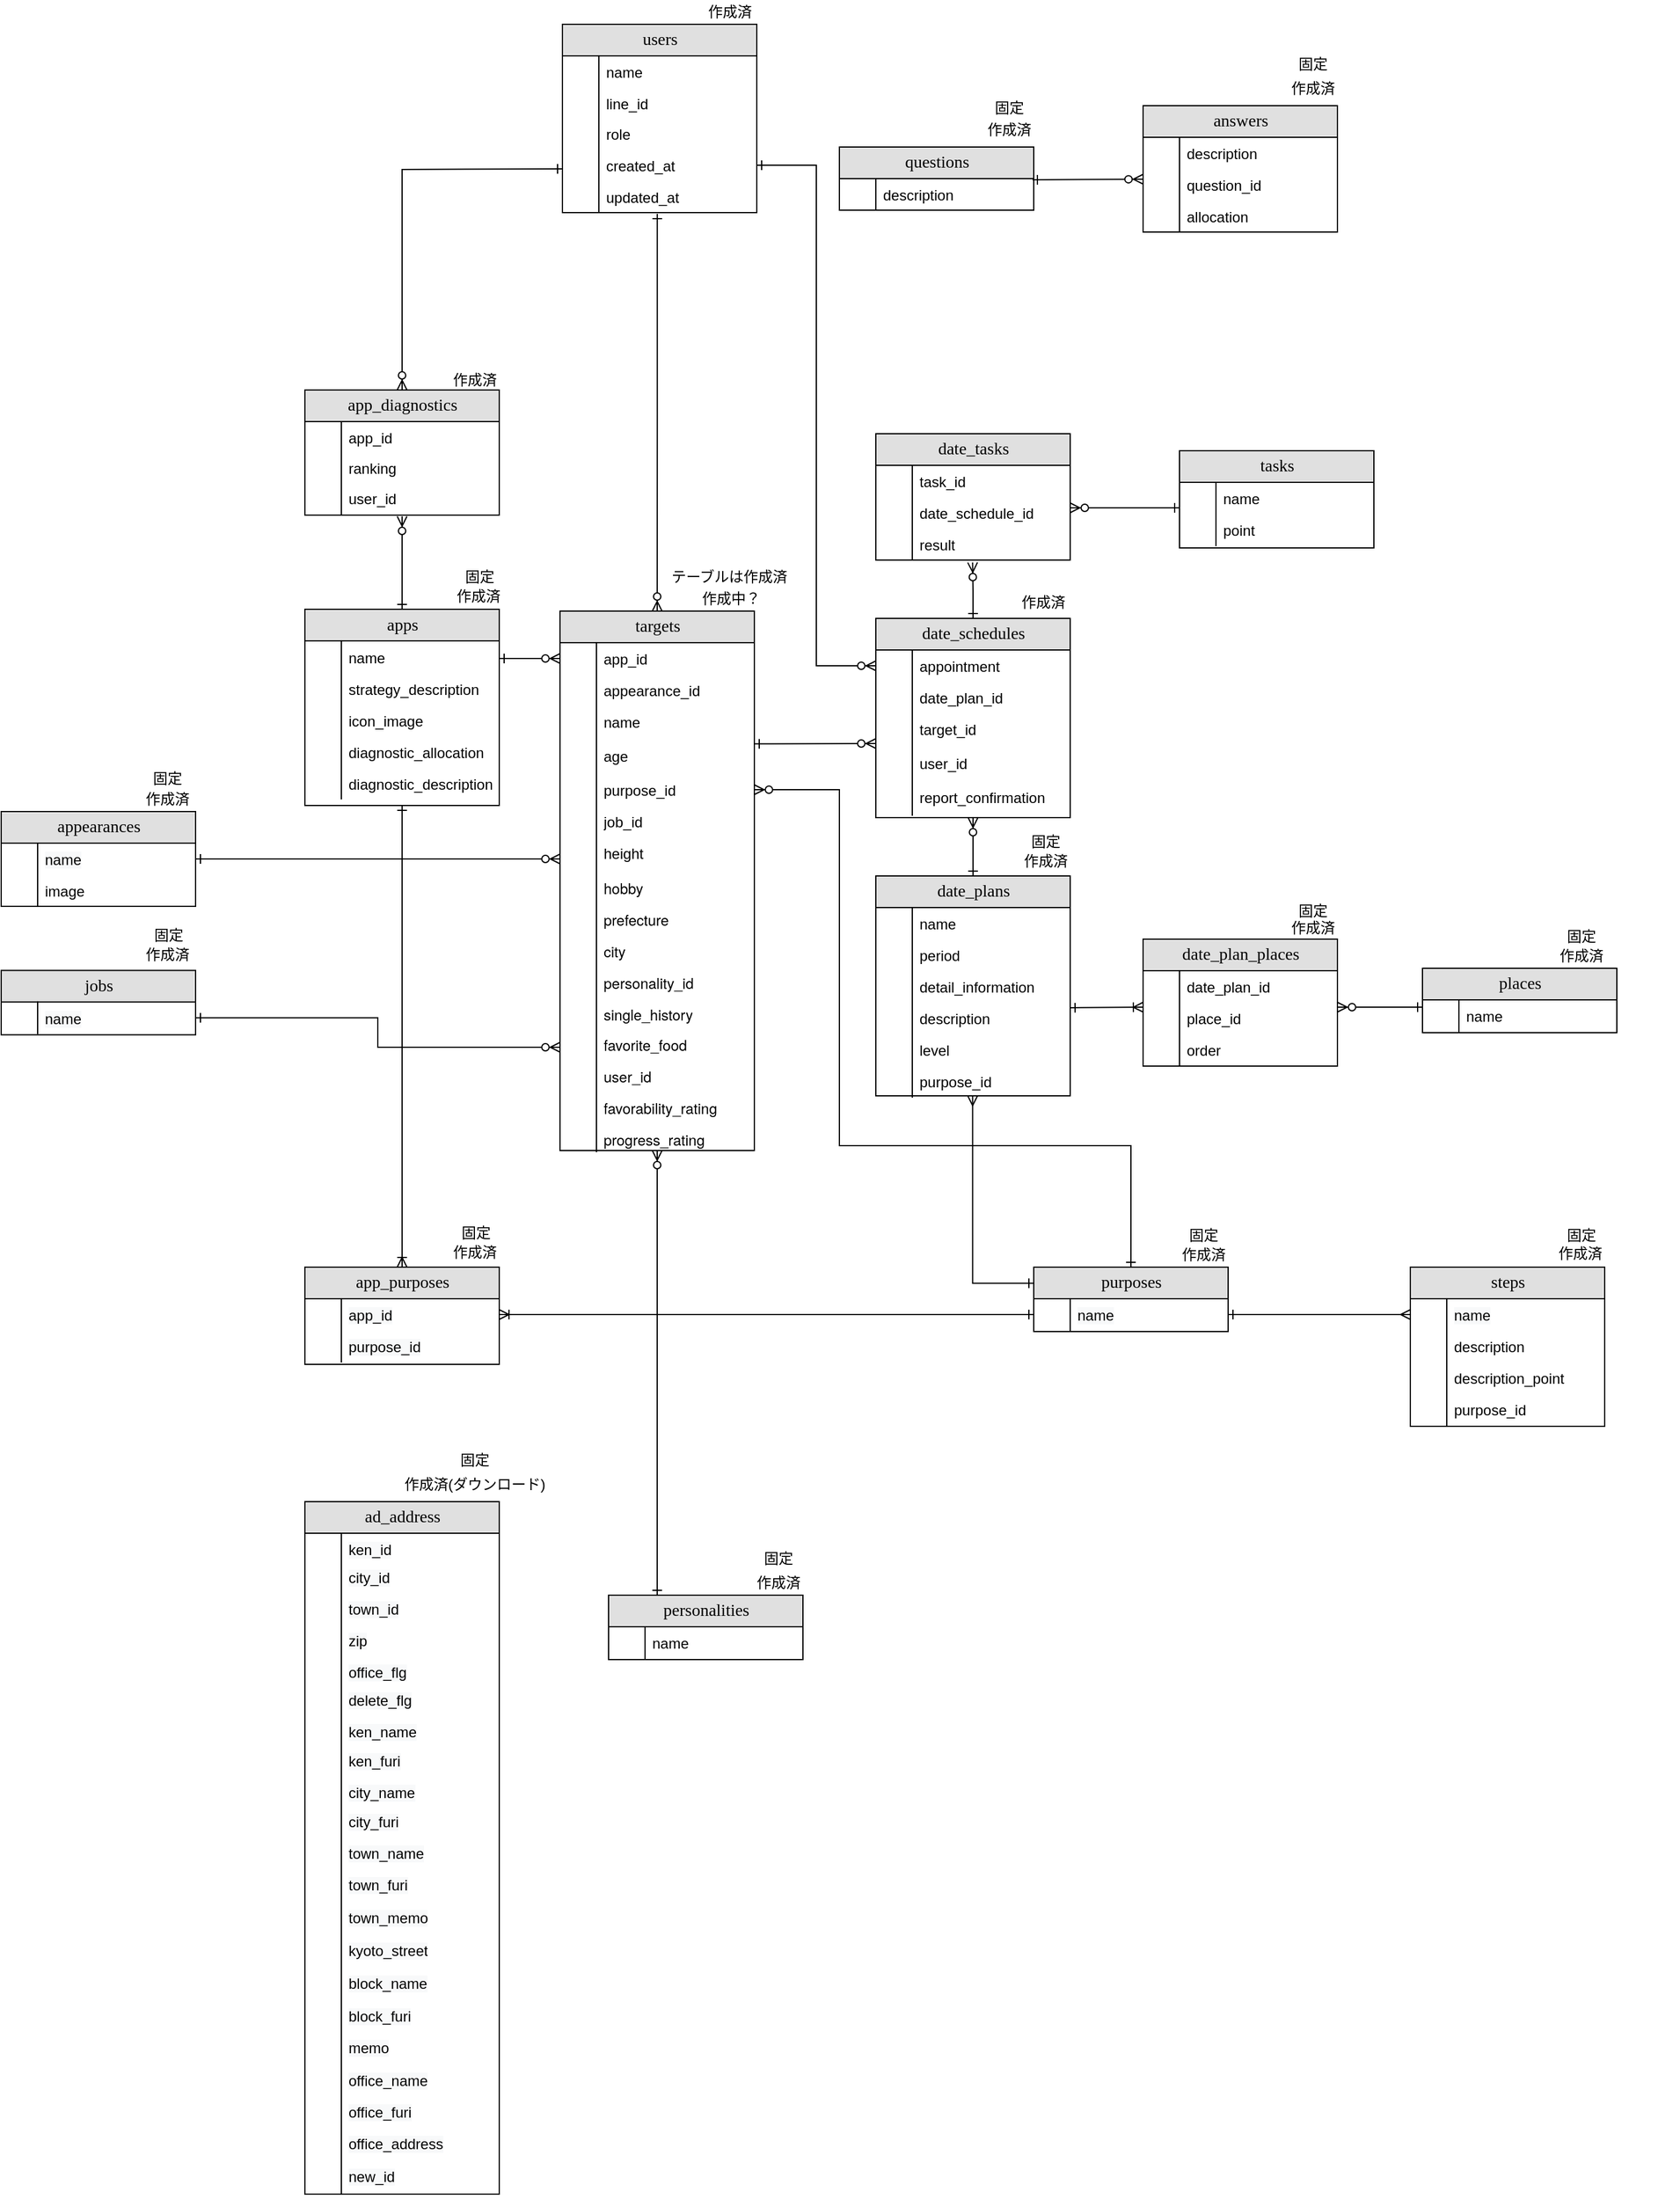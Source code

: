 <mxfile version="15.3.7" type="github">
  <diagram name="Page-1" id="e56a1550-8fbb-45ad-956c-1786394a9013">
    <mxGraphModel dx="2046" dy="614" grid="1" gridSize="10" guides="1" tooltips="1" connect="1" arrows="1" fold="1" page="1" pageScale="1" pageWidth="1100" pageHeight="850" background="none" math="0" shadow="0">
      <root>
        <mxCell id="0" />
        <mxCell id="1" parent="0" />
        <mxCell id="2e49270ec7c68f3f-80" value="users" style="swimlane;html=1;fontStyle=0;childLayout=stackLayout;horizontal=1;startSize=26;fillColor=#e0e0e0;horizontalStack=0;resizeParent=1;resizeLast=0;collapsible=1;marginBottom=0;swimlaneFillColor=#ffffff;align=center;rounded=0;shadow=0;comic=0;labelBackgroundColor=none;strokeWidth=1;fontFamily=Verdana;fontSize=14" parent="1" vertex="1">
          <mxGeometry x="232" y="37" width="160" height="155" as="geometry" />
        </mxCell>
        <mxCell id="2e49270ec7c68f3f-83" value="name" style="shape=partialRectangle;top=0;left=0;right=0;bottom=0;html=1;align=left;verticalAlign=top;fillColor=none;spacingLeft=34;spacingRight=4;whiteSpace=wrap;overflow=hidden;rotatable=0;points=[[0,0.5],[1,0.5]];portConstraint=eastwest;dropTarget=0;" parent="2e49270ec7c68f3f-80" vertex="1">
          <mxGeometry y="26" width="160" height="26" as="geometry" />
        </mxCell>
        <mxCell id="2e49270ec7c68f3f-84" value="" style="shape=partialRectangle;top=0;left=0;bottom=0;html=1;fillColor=none;align=left;verticalAlign=top;spacingLeft=4;spacingRight=4;whiteSpace=wrap;overflow=hidden;rotatable=0;points=[];portConstraint=eastwest;part=1;" parent="2e49270ec7c68f3f-83" vertex="1" connectable="0">
          <mxGeometry width="30" height="26" as="geometry" />
        </mxCell>
        <mxCell id="U_IIAZPZ_CKqvt8vAzjZ-7" value="line_id" style="shape=partialRectangle;top=0;left=0;right=0;bottom=0;html=1;align=left;verticalAlign=top;fillColor=none;spacingLeft=34;spacingRight=4;whiteSpace=wrap;overflow=hidden;rotatable=0;points=[[0,0.5],[1,0.5]];portConstraint=eastwest;dropTarget=0;" parent="2e49270ec7c68f3f-80" vertex="1">
          <mxGeometry y="52" width="160" height="25" as="geometry" />
        </mxCell>
        <mxCell id="U_IIAZPZ_CKqvt8vAzjZ-8" value="" style="shape=partialRectangle;top=0;left=0;bottom=0;html=1;fillColor=none;align=left;verticalAlign=top;spacingLeft=4;spacingRight=4;whiteSpace=wrap;overflow=hidden;rotatable=0;points=[];portConstraint=eastwest;part=1;" parent="U_IIAZPZ_CKqvt8vAzjZ-7" vertex="1" connectable="0">
          <mxGeometry width="30" height="25.886" as="geometry" />
        </mxCell>
        <mxCell id="4a-_96AIozx4s3AJGQaS-33" value="role" style="shape=partialRectangle;top=0;left=0;right=0;bottom=0;html=1;align=left;verticalAlign=top;fillColor=none;spacingLeft=34;spacingRight=4;whiteSpace=wrap;overflow=hidden;rotatable=0;points=[[0,0.5],[1,0.5]];portConstraint=eastwest;dropTarget=0;" parent="2e49270ec7c68f3f-80" vertex="1">
          <mxGeometry y="77" width="160" height="26" as="geometry" />
        </mxCell>
        <mxCell id="4a-_96AIozx4s3AJGQaS-34" value="" style="shape=partialRectangle;top=0;left=0;bottom=0;html=1;fillColor=none;align=left;verticalAlign=top;spacingLeft=4;spacingRight=4;whiteSpace=wrap;overflow=hidden;rotatable=0;points=[];portConstraint=eastwest;part=1;" parent="4a-_96AIozx4s3AJGQaS-33" vertex="1" connectable="0">
          <mxGeometry width="30" height="25.886" as="geometry" />
        </mxCell>
        <mxCell id="U_IIAZPZ_CKqvt8vAzjZ-3" value="created_at" style="shape=partialRectangle;top=0;left=0;right=0;bottom=0;html=1;align=left;verticalAlign=top;fillColor=none;spacingLeft=34;spacingRight=4;whiteSpace=wrap;overflow=hidden;rotatable=0;points=[[0,0.5],[1,0.5]];portConstraint=eastwest;dropTarget=0;" parent="2e49270ec7c68f3f-80" vertex="1">
          <mxGeometry y="103" width="160" height="26" as="geometry" />
        </mxCell>
        <mxCell id="U_IIAZPZ_CKqvt8vAzjZ-4" value="" style="shape=partialRectangle;top=0;left=0;bottom=0;html=1;fillColor=none;align=left;verticalAlign=top;spacingLeft=4;spacingRight=4;whiteSpace=wrap;overflow=hidden;rotatable=0;points=[];portConstraint=eastwest;part=1;" parent="U_IIAZPZ_CKqvt8vAzjZ-3" vertex="1" connectable="0">
          <mxGeometry width="30" height="26" as="geometry" />
        </mxCell>
        <mxCell id="U_IIAZPZ_CKqvt8vAzjZ-5" value="updated_at" style="shape=partialRectangle;top=0;left=0;right=0;bottom=0;html=1;align=left;verticalAlign=top;fillColor=none;spacingLeft=34;spacingRight=4;whiteSpace=wrap;overflow=hidden;rotatable=0;points=[[0,0.5],[1,0.5]];portConstraint=eastwest;dropTarget=0;" parent="2e49270ec7c68f3f-80" vertex="1">
          <mxGeometry y="129" width="160" height="26" as="geometry" />
        </mxCell>
        <mxCell id="U_IIAZPZ_CKqvt8vAzjZ-6" value="" style="shape=partialRectangle;top=0;left=0;bottom=0;html=1;fillColor=none;align=left;verticalAlign=top;spacingLeft=4;spacingRight=4;whiteSpace=wrap;overflow=hidden;rotatable=0;points=[];portConstraint=eastwest;part=1;" parent="U_IIAZPZ_CKqvt8vAzjZ-5" vertex="1" connectable="0">
          <mxGeometry width="30" height="26" as="geometry" />
        </mxCell>
        <mxCell id="4a-_96AIozx4s3AJGQaS-35" style="edgeStyle=orthogonalEdgeStyle;rounded=0;orthogonalLoop=1;jettySize=auto;html=1;exitX=0;exitY=0.5;exitDx=0;exitDy=0;entryX=0.5;entryY=0;entryDx=0;entryDy=0;fontSize=11;startArrow=ERone;startFill=0;endArrow=ERzeroToMany;endFill=1;endSize=6;strokeWidth=1;" parent="1" target="4a-_96AIozx4s3AJGQaS-13" edge="1">
          <mxGeometry relative="1" as="geometry">
            <mxPoint x="232" y="156" as="sourcePoint" />
          </mxGeometry>
        </mxCell>
        <mxCell id="4a-_96AIozx4s3AJGQaS-36" style="edgeStyle=orthogonalEdgeStyle;rounded=0;orthogonalLoop=1;jettySize=auto;html=1;exitX=1;exitY=0.5;exitDx=0;exitDy=0;entryX=0;entryY=0.5;entryDx=0;entryDy=0;fontSize=11;startArrow=ERone;startFill=0;endArrow=ERzeroToMany;endFill=1;endSize=6;strokeWidth=1;" parent="1" source="U_IIAZPZ_CKqvt8vAzjZ-3" target="P4efQdWENx2VInSaUyuK-15" edge="1">
          <mxGeometry relative="1" as="geometry" />
        </mxCell>
        <mxCell id="U_IIAZPZ_CKqvt8vAzjZ-9" value="targets" style="swimlane;html=1;fontStyle=0;childLayout=stackLayout;horizontal=1;startSize=26;fillColor=#e0e0e0;horizontalStack=0;resizeParent=1;resizeLast=0;collapsible=1;marginBottom=0;swimlaneFillColor=#ffffff;align=center;rounded=0;shadow=0;comic=0;labelBackgroundColor=none;strokeWidth=1;fontFamily=Verdana;fontSize=14" parent="1" vertex="1">
          <mxGeometry x="230" y="520" width="160" height="444" as="geometry" />
        </mxCell>
        <mxCell id="U_IIAZPZ_CKqvt8vAzjZ-12" value="app_id" style="shape=partialRectangle;top=0;left=0;right=0;bottom=0;html=1;align=left;verticalAlign=top;fillColor=none;spacingLeft=34;spacingRight=4;whiteSpace=wrap;overflow=hidden;rotatable=0;points=[[0,0.5],[1,0.5]];portConstraint=eastwest;dropTarget=0;" parent="U_IIAZPZ_CKqvt8vAzjZ-9" vertex="1">
          <mxGeometry y="26" width="160" height="26" as="geometry" />
        </mxCell>
        <mxCell id="U_IIAZPZ_CKqvt8vAzjZ-13" value="" style="shape=partialRectangle;top=0;left=0;bottom=0;html=1;fillColor=none;align=left;verticalAlign=top;spacingLeft=4;spacingRight=4;whiteSpace=wrap;overflow=hidden;rotatable=0;points=[];portConstraint=eastwest;part=1;" parent="U_IIAZPZ_CKqvt8vAzjZ-12" vertex="1" connectable="0">
          <mxGeometry width="30" height="26" as="geometry" />
        </mxCell>
        <mxCell id="U_IIAZPZ_CKqvt8vAzjZ-14" value="appearance_id" style="shape=partialRectangle;top=0;left=0;right=0;bottom=0;html=1;align=left;verticalAlign=top;fillColor=none;spacingLeft=34;spacingRight=4;whiteSpace=wrap;overflow=hidden;rotatable=0;points=[[0,0.5],[1,0.5]];portConstraint=eastwest;dropTarget=0;" parent="U_IIAZPZ_CKqvt8vAzjZ-9" vertex="1">
          <mxGeometry y="52" width="160" height="26" as="geometry" />
        </mxCell>
        <mxCell id="U_IIAZPZ_CKqvt8vAzjZ-15" value="" style="shape=partialRectangle;top=0;left=0;bottom=0;html=1;fillColor=none;align=left;verticalAlign=top;spacingLeft=4;spacingRight=4;whiteSpace=wrap;overflow=hidden;rotatable=0;points=[];portConstraint=eastwest;part=1;" parent="U_IIAZPZ_CKqvt8vAzjZ-14" vertex="1" connectable="0">
          <mxGeometry width="30" height="26" as="geometry" />
        </mxCell>
        <mxCell id="U_IIAZPZ_CKqvt8vAzjZ-18" value="" style="shape=partialRectangle;top=0;left=0;right=0;bottom=0;html=1;align=left;verticalAlign=top;fillColor=none;spacingLeft=34;spacingRight=4;whiteSpace=wrap;overflow=hidden;rotatable=0;points=[[0,0.5],[1,0.5]];portConstraint=eastwest;dropTarget=0;" parent="U_IIAZPZ_CKqvt8vAzjZ-9" vertex="1">
          <mxGeometry y="78" width="160" height="56" as="geometry" />
        </mxCell>
        <mxCell id="U_IIAZPZ_CKqvt8vAzjZ-19" value="" style="shape=partialRectangle;top=0;left=0;bottom=0;html=1;fillColor=none;align=left;verticalAlign=top;spacingLeft=4;spacingRight=4;whiteSpace=wrap;overflow=hidden;rotatable=0;points=[];portConstraint=eastwest;part=1;" parent="U_IIAZPZ_CKqvt8vAzjZ-18" vertex="1" connectable="0">
          <mxGeometry width="30" height="56" as="geometry" />
        </mxCell>
        <mxCell id="U_IIAZPZ_CKqvt8vAzjZ-20" value="age" style="shape=partialRectangle;top=0;left=0;right=0;bottom=0;html=1;align=left;verticalAlign=top;fillColor=none;spacingLeft=34;spacingRight=4;whiteSpace=wrap;overflow=hidden;rotatable=0;points=[[0,0.5],[1,0.5]];portConstraint=eastwest;dropTarget=0;" parent="1" vertex="1">
          <mxGeometry x="230" y="626" width="160" height="26" as="geometry" />
        </mxCell>
        <mxCell id="U_IIAZPZ_CKqvt8vAzjZ-21" value="" style="shape=partialRectangle;top=0;left=0;bottom=0;html=1;fillColor=none;align=left;verticalAlign=top;spacingLeft=4;spacingRight=4;whiteSpace=wrap;overflow=hidden;rotatable=0;points=[];portConstraint=eastwest;part=1;" parent="U_IIAZPZ_CKqvt8vAzjZ-20" vertex="1" connectable="0">
          <mxGeometry width="30" height="26" as="geometry" />
        </mxCell>
        <mxCell id="U_IIAZPZ_CKqvt8vAzjZ-22" value="purpose_id" style="shape=partialRectangle;top=0;left=0;right=0;bottom=0;html=1;align=left;verticalAlign=top;fillColor=none;spacingLeft=34;spacingRight=4;whiteSpace=wrap;overflow=hidden;rotatable=0;points=[[0,0.5],[1,0.5]];portConstraint=eastwest;dropTarget=0;" parent="1" vertex="1">
          <mxGeometry x="230" y="654" width="160" height="26" as="geometry" />
        </mxCell>
        <mxCell id="U_IIAZPZ_CKqvt8vAzjZ-23" value="" style="shape=partialRectangle;top=0;left=0;bottom=0;html=1;fillColor=none;align=left;verticalAlign=top;spacingLeft=4;spacingRight=4;whiteSpace=wrap;overflow=hidden;rotatable=0;points=[];portConstraint=eastwest;part=1;" parent="U_IIAZPZ_CKqvt8vAzjZ-22" vertex="1" connectable="0">
          <mxGeometry width="30" height="26" as="geometry" />
        </mxCell>
        <mxCell id="U_IIAZPZ_CKqvt8vAzjZ-24" value="job_id" style="shape=partialRectangle;top=0;left=0;right=0;bottom=0;html=1;align=left;verticalAlign=top;fillColor=none;spacingLeft=34;spacingRight=4;whiteSpace=wrap;overflow=hidden;rotatable=0;points=[[0,0.5],[1,0.5]];portConstraint=eastwest;dropTarget=0;" parent="1" vertex="1">
          <mxGeometry x="230" y="680" width="160" height="26" as="geometry" />
        </mxCell>
        <mxCell id="U_IIAZPZ_CKqvt8vAzjZ-25" value="" style="shape=partialRectangle;top=0;left=0;bottom=0;html=1;fillColor=none;align=left;verticalAlign=top;spacingLeft=4;spacingRight=4;whiteSpace=wrap;overflow=hidden;rotatable=0;points=[];portConstraint=eastwest;part=1;" parent="U_IIAZPZ_CKqvt8vAzjZ-24" vertex="1" connectable="0">
          <mxGeometry width="30" height="26" as="geometry" />
        </mxCell>
        <mxCell id="U_IIAZPZ_CKqvt8vAzjZ-26" value="height" style="shape=partialRectangle;top=0;left=0;right=0;bottom=0;html=1;align=left;verticalAlign=top;fillColor=none;spacingLeft=34;spacingRight=4;whiteSpace=wrap;overflow=hidden;rotatable=0;points=[[0,0.5],[1,0.5]];portConstraint=eastwest;dropTarget=0;" parent="1" vertex="1">
          <mxGeometry x="230" y="706" width="160" height="36" as="geometry" />
        </mxCell>
        <mxCell id="U_IIAZPZ_CKqvt8vAzjZ-27" value="" style="shape=partialRectangle;top=0;left=0;bottom=0;html=1;fillColor=none;align=left;verticalAlign=top;spacingLeft=4;spacingRight=4;whiteSpace=wrap;overflow=hidden;rotatable=0;points=[];portConstraint=eastwest;part=1;" parent="U_IIAZPZ_CKqvt8vAzjZ-26" vertex="1" connectable="0">
          <mxGeometry width="30" height="25.886" as="geometry" />
        </mxCell>
        <mxCell id="U_IIAZPZ_CKqvt8vAzjZ-28" value="&lt;p class=&quot;p1&quot; style=&quot;margin: 0px ; font-stretch: normal ; line-height: normal ; font-family: &amp;#34;helvetica neue&amp;#34;&quot;&gt;hobby&lt;/p&gt;" style="shape=partialRectangle;top=0;left=0;right=0;bottom=0;html=1;align=left;verticalAlign=top;fillColor=none;spacingLeft=34;spacingRight=4;whiteSpace=wrap;overflow=hidden;rotatable=0;points=[[0,0.5],[1,0.5]];portConstraint=eastwest;dropTarget=0;" parent="1" vertex="1">
          <mxGeometry x="230" y="732" width="160" height="36" as="geometry" />
        </mxCell>
        <mxCell id="U_IIAZPZ_CKqvt8vAzjZ-29" value="" style="shape=partialRectangle;top=0;left=0;bottom=0;html=1;fillColor=none;align=left;verticalAlign=top;spacingLeft=4;spacingRight=4;whiteSpace=wrap;overflow=hidden;rotatable=0;points=[];portConstraint=eastwest;part=1;" parent="U_IIAZPZ_CKqvt8vAzjZ-28" vertex="1" connectable="0">
          <mxGeometry width="30" height="25.886" as="geometry" />
        </mxCell>
        <mxCell id="U_IIAZPZ_CKqvt8vAzjZ-34" value="&lt;p class=&quot;p1&quot; style=&quot;margin: 0px ; font-stretch: normal ; line-height: normal&quot;&gt;&lt;font face=&quot;helvetica neue&quot;&gt;personality_id&lt;/font&gt;&lt;br&gt;&lt;/p&gt;" style="shape=partialRectangle;top=0;left=0;right=0;bottom=0;html=1;align=left;verticalAlign=top;fillColor=none;spacingLeft=34;spacingRight=4;whiteSpace=wrap;overflow=hidden;rotatable=0;points=[[0,0.5],[1,0.5]];portConstraint=eastwest;dropTarget=0;" parent="1" vertex="1">
          <mxGeometry x="230" y="810" width="160" height="36" as="geometry" />
        </mxCell>
        <mxCell id="U_IIAZPZ_CKqvt8vAzjZ-35" value="" style="shape=partialRectangle;top=0;left=0;bottom=0;html=1;fillColor=none;align=left;verticalAlign=top;spacingLeft=4;spacingRight=4;whiteSpace=wrap;overflow=hidden;rotatable=0;points=[];portConstraint=eastwest;part=1;" parent="U_IIAZPZ_CKqvt8vAzjZ-34" vertex="1" connectable="0">
          <mxGeometry width="30" height="25.886" as="geometry" />
        </mxCell>
        <mxCell id="U_IIAZPZ_CKqvt8vAzjZ-36" value="&lt;p class=&quot;p1&quot; style=&quot;margin: 0px ; font-stretch: normal ; line-height: normal&quot;&gt;&lt;font face=&quot;helvetica neue&quot;&gt;single_history&lt;/font&gt;&lt;br&gt;&lt;/p&gt;" style="shape=partialRectangle;top=0;left=0;right=0;bottom=0;html=1;align=left;verticalAlign=top;fillColor=none;spacingLeft=34;spacingRight=4;whiteSpace=wrap;overflow=hidden;rotatable=0;points=[[0,0.5],[1,0.5]];portConstraint=eastwest;dropTarget=0;" parent="1" vertex="1">
          <mxGeometry x="230" y="836" width="160" height="36" as="geometry" />
        </mxCell>
        <mxCell id="U_IIAZPZ_CKqvt8vAzjZ-37" value="" style="shape=partialRectangle;top=0;left=0;bottom=0;html=1;fillColor=none;align=left;verticalAlign=top;spacingLeft=4;spacingRight=4;whiteSpace=wrap;overflow=hidden;rotatable=0;points=[];portConstraint=eastwest;part=1;" parent="U_IIAZPZ_CKqvt8vAzjZ-36" vertex="1" connectable="0">
          <mxGeometry width="30" height="25.886" as="geometry" />
        </mxCell>
        <mxCell id="u8cXeZXo8G7gB1rvISuo-1" value="&lt;p class=&quot;p1&quot; style=&quot;margin: 0px ; font-stretch: normal ; line-height: normal&quot;&gt;&lt;font face=&quot;helvetica neue&quot;&gt;favorite_food&lt;/font&gt;&lt;/p&gt;" style="shape=partialRectangle;top=0;left=0;right=0;bottom=0;html=1;align=left;verticalAlign=top;fillColor=none;spacingLeft=34;spacingRight=4;whiteSpace=wrap;overflow=hidden;rotatable=0;points=[[0,0.5],[1,0.5]];portConstraint=eastwest;dropTarget=0;" parent="1" vertex="1">
          <mxGeometry x="230" y="861" width="160" height="36" as="geometry" />
        </mxCell>
        <mxCell id="u8cXeZXo8G7gB1rvISuo-2" value="" style="shape=partialRectangle;top=0;left=0;bottom=0;html=1;fillColor=none;align=left;verticalAlign=top;spacingLeft=4;spacingRight=4;whiteSpace=wrap;overflow=hidden;rotatable=0;points=[];portConstraint=eastwest;part=1;" parent="u8cXeZXo8G7gB1rvISuo-1" vertex="1" connectable="0">
          <mxGeometry width="30" height="25.886" as="geometry" />
        </mxCell>
        <mxCell id="u8cXeZXo8G7gB1rvISuo-3" value="&lt;p class=&quot;p1&quot; style=&quot;margin: 0px ; font-stretch: normal ; line-height: normal&quot;&gt;&lt;font face=&quot;helvetica neue&quot;&gt;user_id&lt;/font&gt;&lt;/p&gt;" style="shape=partialRectangle;top=0;left=0;right=0;bottom=0;html=1;align=left;verticalAlign=top;fillColor=none;spacingLeft=34;spacingRight=4;whiteSpace=wrap;overflow=hidden;rotatable=0;points=[[0,0.5],[1,0.5]];portConstraint=eastwest;dropTarget=0;" parent="1" vertex="1">
          <mxGeometry x="230" y="887" width="160" height="36" as="geometry" />
        </mxCell>
        <mxCell id="u8cXeZXo8G7gB1rvISuo-4" value="" style="shape=partialRectangle;top=0;left=0;bottom=0;html=1;fillColor=none;align=left;verticalAlign=top;spacingLeft=4;spacingRight=4;whiteSpace=wrap;overflow=hidden;rotatable=0;points=[];portConstraint=eastwest;part=1;" parent="u8cXeZXo8G7gB1rvISuo-3" vertex="1" connectable="0">
          <mxGeometry width="30" height="25.886" as="geometry" />
        </mxCell>
        <mxCell id="U_IIAZPZ_CKqvt8vAzjZ-16" value="name" style="shape=partialRectangle;top=0;left=0;right=0;bottom=0;html=1;align=left;verticalAlign=top;fillColor=none;spacingLeft=34;spacingRight=4;whiteSpace=wrap;overflow=hidden;rotatable=0;points=[[0,0.5],[1,0.5]];portConstraint=eastwest;dropTarget=0;" parent="1" vertex="1">
          <mxGeometry x="230" y="598" width="160" height="26" as="geometry" />
        </mxCell>
        <mxCell id="U_IIAZPZ_CKqvt8vAzjZ-17" value="" style="shape=partialRectangle;top=0;left=0;bottom=0;html=1;fillColor=none;align=left;verticalAlign=top;spacingLeft=4;spacingRight=4;whiteSpace=wrap;overflow=hidden;rotatable=0;points=[];portConstraint=eastwest;part=1;" parent="U_IIAZPZ_CKqvt8vAzjZ-16" vertex="1" connectable="0">
          <mxGeometry width="30" height="26" as="geometry" />
        </mxCell>
        <mxCell id="U2G-_PZbIe9DehCuMmDc-56" style="edgeStyle=orthogonalEdgeStyle;rounded=0;orthogonalLoop=1;jettySize=auto;html=1;exitX=0.5;exitY=0;exitDx=0;exitDy=0;startArrow=ERone;startFill=0;endArrow=ERzeroToMany;endFill=1;" parent="1" source="P4efQdWENx2VInSaUyuK-12" edge="1">
          <mxGeometry relative="1" as="geometry">
            <mxPoint x="569.667" y="480" as="targetPoint" />
          </mxGeometry>
        </mxCell>
        <mxCell id="P4efQdWENx2VInSaUyuK-12" value="date_schedules" style="swimlane;html=1;fontStyle=0;childLayout=stackLayout;horizontal=1;startSize=26;fillColor=#e0e0e0;horizontalStack=0;resizeParent=1;resizeLast=0;collapsible=1;marginBottom=0;swimlaneFillColor=#ffffff;align=center;rounded=0;shadow=0;comic=0;labelBackgroundColor=none;strokeWidth=1;fontFamily=Verdana;fontSize=14" parent="1" vertex="1">
          <mxGeometry x="490" y="526" width="160" height="164" as="geometry" />
        </mxCell>
        <mxCell id="P4efQdWENx2VInSaUyuK-15" value="appointment" style="shape=partialRectangle;top=0;left=0;right=0;bottom=0;html=1;align=left;verticalAlign=top;fillColor=none;spacingLeft=34;spacingRight=4;whiteSpace=wrap;overflow=hidden;rotatable=0;points=[[0,0.5],[1,0.5]];portConstraint=eastwest;dropTarget=0;" parent="P4efQdWENx2VInSaUyuK-12" vertex="1">
          <mxGeometry y="26" width="160" height="26" as="geometry" />
        </mxCell>
        <mxCell id="P4efQdWENx2VInSaUyuK-16" value="" style="shape=partialRectangle;top=0;left=0;bottom=0;html=1;fillColor=none;align=left;verticalAlign=top;spacingLeft=4;spacingRight=4;whiteSpace=wrap;overflow=hidden;rotatable=0;points=[];portConstraint=eastwest;part=1;" parent="P4efQdWENx2VInSaUyuK-15" vertex="1" connectable="0">
          <mxGeometry width="30" height="26" as="geometry" />
        </mxCell>
        <mxCell id="fdWaYFI0qnyTR5igIjWM-53" value="date_plan_id" style="shape=partialRectangle;top=0;left=0;right=0;bottom=0;html=1;align=left;verticalAlign=top;fillColor=none;spacingLeft=34;spacingRight=4;whiteSpace=wrap;overflow=hidden;rotatable=0;points=[[0,0.5],[1,0.5]];portConstraint=eastwest;dropTarget=0;" parent="P4efQdWENx2VInSaUyuK-12" vertex="1">
          <mxGeometry y="52" width="160" height="26" as="geometry" />
        </mxCell>
        <mxCell id="fdWaYFI0qnyTR5igIjWM-54" value="" style="shape=partialRectangle;top=0;left=0;bottom=0;html=1;fillColor=none;align=left;verticalAlign=top;spacingLeft=4;spacingRight=4;whiteSpace=wrap;overflow=hidden;rotatable=0;points=[];portConstraint=eastwest;part=1;" parent="fdWaYFI0qnyTR5igIjWM-53" vertex="1" connectable="0">
          <mxGeometry width="30" height="26" as="geometry" />
        </mxCell>
        <mxCell id="fdWaYFI0qnyTR5igIjWM-57" value="target_id" style="shape=partialRectangle;top=0;left=0;right=0;bottom=0;html=1;align=left;verticalAlign=top;fillColor=none;spacingLeft=34;spacingRight=4;whiteSpace=wrap;overflow=hidden;rotatable=0;points=[[0,0.5],[1,0.5]];portConstraint=eastwest;dropTarget=0;" parent="P4efQdWENx2VInSaUyuK-12" vertex="1">
          <mxGeometry y="78" width="160" height="28" as="geometry" />
        </mxCell>
        <mxCell id="fdWaYFI0qnyTR5igIjWM-58" value="" style="shape=partialRectangle;top=0;left=0;bottom=0;html=1;fillColor=none;align=left;verticalAlign=top;spacingLeft=4;spacingRight=4;whiteSpace=wrap;overflow=hidden;rotatable=0;points=[];portConstraint=eastwest;part=1;" parent="fdWaYFI0qnyTR5igIjWM-57" vertex="1" connectable="0">
          <mxGeometry width="30" height="28" as="geometry" />
        </mxCell>
        <mxCell id="4a-_96AIozx4s3AJGQaS-11" value="user_id" style="shape=partialRectangle;top=0;left=0;right=0;bottom=0;html=1;align=left;verticalAlign=top;fillColor=none;spacingLeft=34;spacingRight=4;whiteSpace=wrap;overflow=hidden;rotatable=0;points=[[0,0.5],[1,0.5]];portConstraint=eastwest;dropTarget=0;" parent="P4efQdWENx2VInSaUyuK-12" vertex="1">
          <mxGeometry y="106" width="160" height="28" as="geometry" />
        </mxCell>
        <mxCell id="4a-_96AIozx4s3AJGQaS-12" value="" style="shape=partialRectangle;top=0;left=0;bottom=0;html=1;fillColor=none;align=left;verticalAlign=top;spacingLeft=4;spacingRight=4;whiteSpace=wrap;overflow=hidden;rotatable=0;points=[];portConstraint=eastwest;part=1;" parent="4a-_96AIozx4s3AJGQaS-11" vertex="1" connectable="0">
          <mxGeometry width="30" height="28" as="geometry" />
        </mxCell>
        <mxCell id="U2G-_PZbIe9DehCuMmDc-14" value="report_confirmation" style="shape=partialRectangle;top=0;left=0;right=0;bottom=0;html=1;align=left;verticalAlign=top;fillColor=none;spacingLeft=34;spacingRight=4;whiteSpace=wrap;overflow=hidden;rotatable=0;points=[[0,0.5],[1,0.5]];portConstraint=eastwest;dropTarget=0;" parent="P4efQdWENx2VInSaUyuK-12" vertex="1">
          <mxGeometry y="134" width="160" height="28" as="geometry" />
        </mxCell>
        <mxCell id="U2G-_PZbIe9DehCuMmDc-15" value="" style="shape=partialRectangle;top=0;left=0;bottom=0;html=1;fillColor=none;align=left;verticalAlign=top;spacingLeft=4;spacingRight=4;whiteSpace=wrap;overflow=hidden;rotatable=0;points=[];portConstraint=eastwest;part=1;" parent="U2G-_PZbIe9DehCuMmDc-14" vertex="1" connectable="0">
          <mxGeometry width="30" height="28" as="geometry" />
        </mxCell>
        <mxCell id="P4efQdWENx2VInSaUyuK-26" value="apps" style="swimlane;html=1;fontStyle=0;childLayout=stackLayout;horizontal=1;startSize=26;fillColor=#e0e0e0;horizontalStack=0;resizeParent=1;resizeLast=0;collapsible=1;marginBottom=0;swimlaneFillColor=#ffffff;align=center;rounded=0;shadow=0;comic=0;labelBackgroundColor=none;strokeWidth=1;fontFamily=Verdana;fontSize=14" parent="1" vertex="1">
          <mxGeometry x="20" y="518.5" width="160" height="161.5" as="geometry" />
        </mxCell>
        <mxCell id="P4efQdWENx2VInSaUyuK-29" value="name" style="shape=partialRectangle;top=0;left=0;right=0;bottom=0;html=1;align=left;verticalAlign=top;fillColor=none;spacingLeft=34;spacingRight=4;whiteSpace=wrap;overflow=hidden;rotatable=0;points=[[0,0.5],[1,0.5]];portConstraint=eastwest;dropTarget=0;" parent="P4efQdWENx2VInSaUyuK-26" vertex="1">
          <mxGeometry y="26" width="160" height="26" as="geometry" />
        </mxCell>
        <mxCell id="P4efQdWENx2VInSaUyuK-30" value="" style="shape=partialRectangle;top=0;left=0;bottom=0;html=1;fillColor=none;align=left;verticalAlign=top;spacingLeft=4;spacingRight=4;whiteSpace=wrap;overflow=hidden;rotatable=0;points=[];portConstraint=eastwest;part=1;" parent="P4efQdWENx2VInSaUyuK-29" vertex="1" connectable="0">
          <mxGeometry width="30" height="26" as="geometry" />
        </mxCell>
        <mxCell id="6YnLSuV3wM51PPYqu2_4-14" value="strategy_description" style="shape=partialRectangle;top=0;left=0;right=0;bottom=0;html=1;align=left;verticalAlign=top;fillColor=none;spacingLeft=34;spacingRight=4;whiteSpace=wrap;overflow=hidden;rotatable=0;points=[[0,0.5],[1,0.5]];portConstraint=eastwest;dropTarget=0;" parent="P4efQdWENx2VInSaUyuK-26" vertex="1">
          <mxGeometry y="52" width="160" height="26" as="geometry" />
        </mxCell>
        <mxCell id="6YnLSuV3wM51PPYqu2_4-15" value="" style="shape=partialRectangle;top=0;left=0;bottom=0;html=1;fillColor=none;align=left;verticalAlign=top;spacingLeft=4;spacingRight=4;whiteSpace=wrap;overflow=hidden;rotatable=0;points=[];portConstraint=eastwest;part=1;" parent="6YnLSuV3wM51PPYqu2_4-14" vertex="1" connectable="0">
          <mxGeometry width="30" height="26" as="geometry" />
        </mxCell>
        <mxCell id="6YnLSuV3wM51PPYqu2_4-16" value="icon_image" style="shape=partialRectangle;top=0;left=0;right=0;bottom=0;html=1;align=left;verticalAlign=top;fillColor=none;spacingLeft=34;spacingRight=4;whiteSpace=wrap;overflow=hidden;rotatable=0;points=[[0,0.5],[1,0.5]];portConstraint=eastwest;dropTarget=0;" parent="P4efQdWENx2VInSaUyuK-26" vertex="1">
          <mxGeometry y="78" width="160" height="25" as="geometry" />
        </mxCell>
        <mxCell id="6YnLSuV3wM51PPYqu2_4-17" value="" style="shape=partialRectangle;top=0;left=0;bottom=0;html=1;fillColor=none;align=left;verticalAlign=top;spacingLeft=4;spacingRight=4;whiteSpace=wrap;overflow=hidden;rotatable=0;points=[];portConstraint=eastwest;part=1;" parent="6YnLSuV3wM51PPYqu2_4-16" vertex="1" connectable="0">
          <mxGeometry width="30" height="26" as="geometry" />
        </mxCell>
        <mxCell id="P4efQdWENx2VInSaUyuK-33" value="steps" style="swimlane;html=1;fontStyle=0;childLayout=stackLayout;horizontal=1;startSize=26;fillColor=#e0e0e0;horizontalStack=0;resizeParent=1;resizeLast=0;collapsible=1;marginBottom=0;swimlaneFillColor=#ffffff;align=center;rounded=0;shadow=0;comic=0;labelBackgroundColor=none;strokeWidth=1;fontFamily=Verdana;fontSize=14" parent="1" vertex="1">
          <mxGeometry x="930" y="1060" width="160" height="131" as="geometry" />
        </mxCell>
        <mxCell id="P4efQdWENx2VInSaUyuK-41" value="&lt;span style=&quot;color: rgb(0 , 0 , 0) ; font-family: &amp;#34;helvetica&amp;#34; ; font-size: 12px ; font-style: normal ; font-weight: 400 ; letter-spacing: normal ; text-align: left ; text-indent: 0px ; text-transform: none ; word-spacing: 0px ; background-color: rgb(248 , 249 , 250) ; display: inline ; float: none&quot;&gt;name&lt;/span&gt;" style="shape=partialRectangle;top=0;left=0;right=0;bottom=0;html=1;align=left;verticalAlign=top;fillColor=none;spacingLeft=34;spacingRight=4;whiteSpace=wrap;overflow=hidden;rotatable=0;points=[[0,0.5],[1,0.5]];portConstraint=eastwest;dropTarget=0;" parent="P4efQdWENx2VInSaUyuK-33" vertex="1">
          <mxGeometry y="26" width="160" height="26" as="geometry" />
        </mxCell>
        <mxCell id="P4efQdWENx2VInSaUyuK-42" value="" style="shape=partialRectangle;top=0;left=0;bottom=0;html=1;fillColor=none;align=left;verticalAlign=top;spacingLeft=4;spacingRight=4;whiteSpace=wrap;overflow=hidden;rotatable=0;points=[];portConstraint=eastwest;part=1;" parent="P4efQdWENx2VInSaUyuK-41" vertex="1" connectable="0">
          <mxGeometry width="30" height="26" as="geometry" />
        </mxCell>
        <mxCell id="fdWaYFI0qnyTR5igIjWM-28" value="&lt;font face=&quot;helvetica&quot;&gt;description&lt;/font&gt;" style="shape=partialRectangle;top=0;left=0;right=0;bottom=0;html=1;align=left;verticalAlign=top;fillColor=none;spacingLeft=34;spacingRight=4;whiteSpace=wrap;overflow=hidden;rotatable=0;points=[[0,0.5],[1,0.5]];portConstraint=eastwest;dropTarget=0;" parent="P4efQdWENx2VInSaUyuK-33" vertex="1">
          <mxGeometry y="52" width="160" height="26" as="geometry" />
        </mxCell>
        <mxCell id="fdWaYFI0qnyTR5igIjWM-29" value="" style="shape=partialRectangle;top=0;left=0;bottom=0;html=1;fillColor=none;align=left;verticalAlign=top;spacingLeft=4;spacingRight=4;whiteSpace=wrap;overflow=hidden;rotatable=0;points=[];portConstraint=eastwest;part=1;" parent="fdWaYFI0qnyTR5igIjWM-28" vertex="1" connectable="0">
          <mxGeometry width="30" height="26" as="geometry" />
        </mxCell>
        <mxCell id="P4efQdWENx2VInSaUyuK-38" value="&lt;span style=&quot;font-family: &amp;#34;helvetica&amp;#34;&quot;&gt;description_point&lt;/span&gt;" style="shape=partialRectangle;top=0;left=0;right=0;bottom=0;html=1;align=left;verticalAlign=top;fillColor=none;spacingLeft=34;spacingRight=4;whiteSpace=wrap;overflow=hidden;rotatable=0;points=[[0,0.5],[1,0.5]];portConstraint=eastwest;dropTarget=0;" parent="P4efQdWENx2VInSaUyuK-33" vertex="1">
          <mxGeometry y="78" width="160" height="26" as="geometry" />
        </mxCell>
        <mxCell id="P4efQdWENx2VInSaUyuK-39" value="" style="shape=partialRectangle;top=0;left=0;bottom=0;html=1;fillColor=none;align=left;verticalAlign=top;spacingLeft=4;spacingRight=4;whiteSpace=wrap;overflow=hidden;rotatable=0;points=[];portConstraint=eastwest;part=1;" parent="P4efQdWENx2VInSaUyuK-38" vertex="1" connectable="0">
          <mxGeometry width="30" height="26" as="geometry" />
        </mxCell>
        <mxCell id="VrGGSzT6-_kBG3vxo8Wm-1" value="questions" style="swimlane;html=1;fontStyle=0;childLayout=stackLayout;horizontal=1;startSize=26;fillColor=#e0e0e0;horizontalStack=0;resizeParent=1;resizeLast=0;collapsible=1;marginBottom=0;swimlaneFillColor=#ffffff;align=center;rounded=0;shadow=0;comic=0;labelBackgroundColor=none;strokeWidth=1;fontFamily=Verdana;fontSize=14" parent="1" vertex="1">
          <mxGeometry x="460" y="138" width="160" height="52" as="geometry" />
        </mxCell>
        <mxCell id="VrGGSzT6-_kBG3vxo8Wm-2" value="description" style="shape=partialRectangle;top=0;left=0;right=0;bottom=0;html=1;align=left;verticalAlign=top;fillColor=none;spacingLeft=34;spacingRight=4;whiteSpace=wrap;overflow=hidden;rotatable=0;points=[[0,0.5],[1,0.5]];portConstraint=eastwest;dropTarget=0;" parent="VrGGSzT6-_kBG3vxo8Wm-1" vertex="1">
          <mxGeometry y="26" width="160" height="25" as="geometry" />
        </mxCell>
        <mxCell id="VrGGSzT6-_kBG3vxo8Wm-3" value="" style="shape=partialRectangle;top=0;left=0;bottom=0;html=1;fillColor=none;align=left;verticalAlign=top;spacingLeft=4;spacingRight=4;whiteSpace=wrap;overflow=hidden;rotatable=0;points=[];portConstraint=eastwest;part=1;" parent="VrGGSzT6-_kBG3vxo8Wm-2" vertex="1" connectable="0">
          <mxGeometry width="30" height="26" as="geometry" />
        </mxCell>
        <mxCell id="VrGGSzT6-_kBG3vxo8Wm-8" value="answers" style="swimlane;html=1;fontStyle=0;childLayout=stackLayout;horizontal=1;startSize=26;fillColor=#e0e0e0;horizontalStack=0;resizeParent=1;resizeLast=0;collapsible=1;marginBottom=0;swimlaneFillColor=#ffffff;align=center;rounded=0;shadow=0;comic=0;labelBackgroundColor=none;strokeWidth=1;fontFamily=Verdana;fontSize=14" parent="1" vertex="1">
          <mxGeometry x="710" y="104" width="160" height="104" as="geometry" />
        </mxCell>
        <mxCell id="VrGGSzT6-_kBG3vxo8Wm-11" value="description" style="shape=partialRectangle;top=0;left=0;right=0;bottom=0;html=1;align=left;verticalAlign=top;fillColor=none;spacingLeft=34;spacingRight=4;whiteSpace=wrap;overflow=hidden;rotatable=0;points=[[0,0.5],[1,0.5]];portConstraint=eastwest;dropTarget=0;" parent="VrGGSzT6-_kBG3vxo8Wm-8" vertex="1">
          <mxGeometry y="26" width="160" height="26" as="geometry" />
        </mxCell>
        <mxCell id="VrGGSzT6-_kBG3vxo8Wm-12" value="" style="shape=partialRectangle;top=0;left=0;bottom=0;html=1;fillColor=none;align=left;verticalAlign=top;spacingLeft=4;spacingRight=4;whiteSpace=wrap;overflow=hidden;rotatable=0;points=[];portConstraint=eastwest;part=1;" parent="VrGGSzT6-_kBG3vxo8Wm-11" vertex="1" connectable="0">
          <mxGeometry width="30" height="26" as="geometry" />
        </mxCell>
        <mxCell id="6YnLSuV3wM51PPYqu2_4-3" value="question_id" style="shape=partialRectangle;top=0;left=0;right=0;bottom=0;html=1;align=left;verticalAlign=top;fillColor=none;spacingLeft=34;spacingRight=4;whiteSpace=wrap;overflow=hidden;rotatable=0;points=[[0,0.5],[1,0.5]];portConstraint=eastwest;dropTarget=0;" parent="VrGGSzT6-_kBG3vxo8Wm-8" vertex="1">
          <mxGeometry y="52" width="160" height="26" as="geometry" />
        </mxCell>
        <mxCell id="6YnLSuV3wM51PPYqu2_4-4" value="" style="shape=partialRectangle;top=0;left=0;bottom=0;html=1;fillColor=none;align=left;verticalAlign=top;spacingLeft=4;spacingRight=4;whiteSpace=wrap;overflow=hidden;rotatable=0;points=[];portConstraint=eastwest;part=1;" parent="6YnLSuV3wM51PPYqu2_4-3" vertex="1" connectable="0">
          <mxGeometry width="30" height="26" as="geometry" />
        </mxCell>
        <mxCell id="6YnLSuV3wM51PPYqu2_4-7" value="allocation" style="shape=partialRectangle;top=0;left=0;right=0;bottom=0;html=1;align=left;verticalAlign=top;fillColor=none;spacingLeft=34;spacingRight=4;whiteSpace=wrap;overflow=hidden;rotatable=0;points=[[0,0.5],[1,0.5]];portConstraint=eastwest;dropTarget=0;" parent="VrGGSzT6-_kBG3vxo8Wm-8" vertex="1">
          <mxGeometry y="78" width="160" height="26" as="geometry" />
        </mxCell>
        <mxCell id="6YnLSuV3wM51PPYqu2_4-8" value="" style="shape=partialRectangle;top=0;left=0;bottom=0;html=1;fillColor=none;align=left;verticalAlign=top;spacingLeft=4;spacingRight=4;whiteSpace=wrap;overflow=hidden;rotatable=0;points=[];portConstraint=eastwest;part=1;" parent="6YnLSuV3wM51PPYqu2_4-7" vertex="1" connectable="0">
          <mxGeometry width="30" height="26" as="geometry" />
        </mxCell>
        <mxCell id="6YnLSuV3wM51PPYqu2_4-12" value="" style="endArrow=ERzeroToMany;html=1;rounded=0;startArrow=ERone;startFill=0;endFill=1;entryX=0;entryY=1;entryDx=0;entryDy=0;entryPerimeter=0;" parent="1" edge="1">
          <mxGeometry relative="1" as="geometry">
            <mxPoint x="619" y="165" as="sourcePoint" />
            <mxPoint x="710" y="164.5" as="targetPoint" />
          </mxGeometry>
        </mxCell>
        <mxCell id="fdWaYFI0qnyTR5igIjWM-48" value="" style="edgeStyle=orthogonalEdgeStyle;rounded=0;orthogonalLoop=1;jettySize=auto;html=1;startArrow=ERone;startFill=0;endArrow=ERzeroToMany;endFill=1;entryX=0;entryY=0.5;entryDx=0;entryDy=0;" parent="1" target="U_IIAZPZ_CKqvt8vAzjZ-12" edge="1">
          <mxGeometry relative="1" as="geometry">
            <mxPoint x="180" y="559" as="sourcePoint" />
            <Array as="points">
              <mxPoint x="180" y="559" />
            </Array>
          </mxGeometry>
        </mxCell>
        <mxCell id="fdWaYFI0qnyTR5igIjWM-49" value="" style="edgeStyle=orthogonalEdgeStyle;rounded=0;orthogonalLoop=1;jettySize=auto;html=1;startArrow=ERone;startFill=0;endArrow=ERzeroToMany;endFill=1;entryX=0.5;entryY=0;entryDx=0;entryDy=0;exitX=0.488;exitY=1.038;exitDx=0;exitDy=0;exitPerimeter=0;" parent="1" source="U_IIAZPZ_CKqvt8vAzjZ-5" target="U_IIAZPZ_CKqvt8vAzjZ-9" edge="1">
          <mxGeometry relative="1" as="geometry">
            <mxPoint x="310" y="195" as="sourcePoint" />
            <mxPoint x="310" y="515" as="targetPoint" />
            <Array as="points" />
          </mxGeometry>
        </mxCell>
        <mxCell id="fdWaYFI0qnyTR5igIjWM-74" value="&lt;p class=&quot;p1&quot; style=&quot;margin: 0px ; font-stretch: normal ; line-height: normal&quot;&gt;&lt;font face=&quot;helvetica neue&quot;&gt;favorability_rating&lt;/font&gt;&lt;/p&gt;" style="shape=partialRectangle;top=0;left=0;right=0;bottom=0;html=1;align=left;verticalAlign=top;fillColor=none;spacingLeft=34;spacingRight=4;whiteSpace=wrap;overflow=hidden;rotatable=0;points=[[0,0.5],[1,0.5]];portConstraint=eastwest;dropTarget=0;" parent="1" vertex="1">
          <mxGeometry x="230" y="913" width="160" height="36" as="geometry" />
        </mxCell>
        <mxCell id="fdWaYFI0qnyTR5igIjWM-75" value="" style="shape=partialRectangle;top=0;left=0;bottom=0;html=1;fillColor=none;align=left;verticalAlign=top;spacingLeft=4;spacingRight=4;whiteSpace=wrap;overflow=hidden;rotatable=0;points=[];portConstraint=eastwest;part=1;" parent="fdWaYFI0qnyTR5igIjWM-74" vertex="1" connectable="0">
          <mxGeometry width="30" height="25.886" as="geometry" />
        </mxCell>
        <mxCell id="fdWaYFI0qnyTR5igIjWM-76" value="&lt;p class=&quot;p1&quot; style=&quot;margin: 0px ; font-stretch: normal ; line-height: normal&quot;&gt;&lt;font face=&quot;helvetica neue&quot;&gt;progress_rating&lt;/font&gt;&lt;/p&gt;" style="shape=partialRectangle;top=0;left=0;right=0;bottom=0;html=1;align=left;verticalAlign=top;fillColor=none;spacingLeft=34;spacingRight=4;whiteSpace=wrap;overflow=hidden;rotatable=0;points=[[0,0.5],[1,0.5]];portConstraint=eastwest;dropTarget=0;" parent="1" vertex="1">
          <mxGeometry x="230" y="939" width="160" height="36" as="geometry" />
        </mxCell>
        <mxCell id="fdWaYFI0qnyTR5igIjWM-77" value="" style="shape=partialRectangle;top=0;left=0;bottom=0;html=1;fillColor=none;align=left;verticalAlign=top;spacingLeft=4;spacingRight=4;whiteSpace=wrap;overflow=hidden;rotatable=0;points=[];portConstraint=eastwest;part=1;" parent="fdWaYFI0qnyTR5igIjWM-76" vertex="1" connectable="0">
          <mxGeometry width="30" height="25.886" as="geometry" />
        </mxCell>
        <mxCell id="4a-_96AIozx4s3AJGQaS-3" value="" style="endArrow=ERzeroToMany;html=1;rounded=0;startArrow=ERone;startFill=0;endFill=1;" parent="1" edge="1">
          <mxGeometry relative="1" as="geometry">
            <mxPoint x="390" y="629.29" as="sourcePoint" />
            <mxPoint x="490" y="629.0" as="targetPoint" />
          </mxGeometry>
        </mxCell>
        <mxCell id="4a-_96AIozx4s3AJGQaS-13" value="app_diagnostics" style="swimlane;html=1;fontStyle=0;childLayout=stackLayout;horizontal=1;startSize=26;fillColor=#e0e0e0;horizontalStack=0;resizeParent=1;resizeLast=0;collapsible=1;marginBottom=0;swimlaneFillColor=#ffffff;align=center;rounded=0;shadow=0;comic=0;labelBackgroundColor=none;strokeWidth=1;fontFamily=Verdana;fontSize=14" parent="1" vertex="1">
          <mxGeometry x="20" y="338" width="160" height="103" as="geometry" />
        </mxCell>
        <mxCell id="4a-_96AIozx4s3AJGQaS-22" value="app_id" style="shape=partialRectangle;top=0;left=0;right=0;bottom=0;html=1;align=left;verticalAlign=top;fillColor=none;spacingLeft=34;spacingRight=4;whiteSpace=wrap;overflow=hidden;rotatable=0;points=[[0,0.5],[1,0.5]];portConstraint=eastwest;dropTarget=0;" parent="4a-_96AIozx4s3AJGQaS-13" vertex="1">
          <mxGeometry y="26" width="160" height="25" as="geometry" />
        </mxCell>
        <mxCell id="4a-_96AIozx4s3AJGQaS-23" value="" style="shape=partialRectangle;top=0;left=0;bottom=0;html=1;fillColor=none;align=left;verticalAlign=top;spacingLeft=4;spacingRight=4;whiteSpace=wrap;overflow=hidden;rotatable=0;points=[];portConstraint=eastwest;part=1;" parent="4a-_96AIozx4s3AJGQaS-22" vertex="1" connectable="0">
          <mxGeometry width="30" height="26" as="geometry" />
        </mxCell>
        <mxCell id="4a-_96AIozx4s3AJGQaS-26" value="ranking" style="shape=partialRectangle;top=0;left=0;right=0;bottom=0;html=1;align=left;verticalAlign=top;fillColor=none;spacingLeft=34;spacingRight=4;whiteSpace=wrap;overflow=hidden;rotatable=0;points=[[0,0.5],[1,0.5]];portConstraint=eastwest;dropTarget=0;" parent="4a-_96AIozx4s3AJGQaS-13" vertex="1">
          <mxGeometry y="51" width="160" height="25" as="geometry" />
        </mxCell>
        <mxCell id="4a-_96AIozx4s3AJGQaS-27" value="" style="shape=partialRectangle;top=0;left=0;bottom=0;html=1;fillColor=none;align=left;verticalAlign=top;spacingLeft=4;spacingRight=4;whiteSpace=wrap;overflow=hidden;rotatable=0;points=[];portConstraint=eastwest;part=1;" parent="4a-_96AIozx4s3AJGQaS-26" vertex="1" connectable="0">
          <mxGeometry width="30" height="26" as="geometry" />
        </mxCell>
        <mxCell id="4a-_96AIozx4s3AJGQaS-24" value="user_id" style="shape=partialRectangle;top=0;left=0;right=0;bottom=0;html=1;align=left;verticalAlign=top;fillColor=none;spacingLeft=34;spacingRight=4;whiteSpace=wrap;overflow=hidden;rotatable=0;points=[[0,0.5],[1,0.5]];portConstraint=eastwest;dropTarget=0;" parent="4a-_96AIozx4s3AJGQaS-13" vertex="1">
          <mxGeometry y="76" width="160" height="25" as="geometry" />
        </mxCell>
        <mxCell id="4a-_96AIozx4s3AJGQaS-25" value="" style="shape=partialRectangle;top=0;left=0;bottom=0;html=1;fillColor=none;align=left;verticalAlign=top;spacingLeft=4;spacingRight=4;whiteSpace=wrap;overflow=hidden;rotatable=0;points=[];portConstraint=eastwest;part=1;" parent="4a-_96AIozx4s3AJGQaS-24" vertex="1" connectable="0">
          <mxGeometry width="30" height="26" as="geometry" />
        </mxCell>
        <mxCell id="4a-_96AIozx4s3AJGQaS-29" value="" style="edgeStyle=orthogonalEdgeStyle;rounded=0;orthogonalLoop=1;jettySize=auto;html=1;startArrow=ERone;startFill=0;endArrow=ERzeroToMany;endFill=1;exitX=0.5;exitY=0;exitDx=0;exitDy=0;" parent="1" source="P4efQdWENx2VInSaUyuK-26" edge="1">
          <mxGeometry relative="1" as="geometry">
            <mxPoint x="60" y="476.179" as="sourcePoint" />
            <mxPoint x="100" y="442" as="targetPoint" />
          </mxGeometry>
        </mxCell>
        <mxCell id="4a-_96AIozx4s3AJGQaS-31" value="diagnostic_allocation" style="shape=partialRectangle;top=0;left=0;right=0;bottom=0;html=1;align=left;verticalAlign=top;fillColor=none;spacingLeft=34;spacingRight=4;whiteSpace=wrap;overflow=hidden;rotatable=0;points=[[0,0.5],[1,0.5]];portConstraint=eastwest;dropTarget=0;" parent="1" vertex="1">
          <mxGeometry x="20" y="622.5" width="160" height="25" as="geometry" />
        </mxCell>
        <mxCell id="4a-_96AIozx4s3AJGQaS-32" value="" style="shape=partialRectangle;top=0;left=0;bottom=0;html=1;fillColor=none;align=left;verticalAlign=top;spacingLeft=4;spacingRight=4;whiteSpace=wrap;overflow=hidden;rotatable=0;points=[];portConstraint=eastwest;part=1;" parent="4a-_96AIozx4s3AJGQaS-31" vertex="1" connectable="0">
          <mxGeometry width="30" height="26" as="geometry" />
        </mxCell>
        <mxCell id="4a-_96AIozx4s3AJGQaS-54" value="diagnostic_description" style="shape=partialRectangle;top=0;left=0;right=0;bottom=0;html=1;align=left;verticalAlign=top;fillColor=none;spacingLeft=34;spacingRight=4;whiteSpace=wrap;overflow=hidden;rotatable=0;points=[[0,0.5],[1,0.5]];portConstraint=eastwest;dropTarget=0;" parent="1" vertex="1">
          <mxGeometry x="20" y="648.5" width="160" height="25" as="geometry" />
        </mxCell>
        <mxCell id="4a-_96AIozx4s3AJGQaS-55" value="" style="shape=partialRectangle;top=0;left=0;bottom=0;html=1;fillColor=none;align=left;verticalAlign=top;spacingLeft=4;spacingRight=4;whiteSpace=wrap;overflow=hidden;rotatable=0;points=[];portConstraint=eastwest;part=1;" parent="4a-_96AIozx4s3AJGQaS-54" vertex="1" connectable="0">
          <mxGeometry width="30" height="26" as="geometry" />
        </mxCell>
        <mxCell id="U2G-_PZbIe9DehCuMmDc-57" style="edgeStyle=orthogonalEdgeStyle;rounded=0;orthogonalLoop=1;jettySize=auto;html=1;exitX=0;exitY=0.25;exitDx=0;exitDy=0;entryX=0.498;entryY=0.962;entryDx=0;entryDy=0;entryPerimeter=0;startArrow=ERone;startFill=0;endArrow=ERmany;endFill=0;" parent="1" source="4a-_96AIozx4s3AJGQaS-58" target="U2G-_PZbIe9DehCuMmDc-52" edge="1">
          <mxGeometry relative="1" as="geometry" />
        </mxCell>
        <mxCell id="4a-_96AIozx4s3AJGQaS-58" value="purposes" style="swimlane;html=1;fontStyle=0;childLayout=stackLayout;horizontal=1;startSize=26;fillColor=#e0e0e0;horizontalStack=0;resizeParent=1;resizeLast=0;collapsible=1;marginBottom=0;swimlaneFillColor=#ffffff;align=center;rounded=0;shadow=0;comic=0;labelBackgroundColor=none;strokeWidth=1;fontFamily=Verdana;fontSize=14" parent="1" vertex="1">
          <mxGeometry x="620" y="1060" width="160" height="53" as="geometry" />
        </mxCell>
        <mxCell id="4a-_96AIozx4s3AJGQaS-59" value="&lt;span style=&quot;color: rgb(0 , 0 , 0) ; font-family: &amp;#34;helvetica&amp;#34; ; font-size: 12px ; font-style: normal ; font-weight: 400 ; letter-spacing: normal ; text-align: left ; text-indent: 0px ; text-transform: none ; word-spacing: 0px ; background-color: rgb(248 , 249 , 250) ; display: inline ; float: none&quot;&gt;name&lt;/span&gt;" style="shape=partialRectangle;top=0;left=0;right=0;bottom=0;html=1;align=left;verticalAlign=top;fillColor=none;spacingLeft=34;spacingRight=4;whiteSpace=wrap;overflow=hidden;rotatable=0;points=[[0,0.5],[1,0.5]];portConstraint=eastwest;dropTarget=0;" parent="4a-_96AIozx4s3AJGQaS-58" vertex="1">
          <mxGeometry y="26" width="160" height="26" as="geometry" />
        </mxCell>
        <mxCell id="4a-_96AIozx4s3AJGQaS-60" value="" style="shape=partialRectangle;top=0;left=0;bottom=0;html=1;fillColor=none;align=left;verticalAlign=top;spacingLeft=4;spacingRight=4;whiteSpace=wrap;overflow=hidden;rotatable=0;points=[];portConstraint=eastwest;part=1;" parent="4a-_96AIozx4s3AJGQaS-59" vertex="1" connectable="0">
          <mxGeometry width="30" height="26" as="geometry" />
        </mxCell>
        <mxCell id="U2G-_PZbIe9DehCuMmDc-1" value="app_purposes" style="swimlane;html=1;fontStyle=0;childLayout=stackLayout;horizontal=1;startSize=26;fillColor=#e0e0e0;horizontalStack=0;resizeParent=1;resizeLast=0;collapsible=1;marginBottom=0;swimlaneFillColor=#ffffff;align=center;rounded=0;shadow=0;comic=0;labelBackgroundColor=none;strokeWidth=1;fontFamily=Verdana;fontSize=14" parent="1" vertex="1">
          <mxGeometry x="20" y="1060" width="160" height="80" as="geometry" />
        </mxCell>
        <mxCell id="U2G-_PZbIe9DehCuMmDc-2" value="&lt;span style=&quot;color: rgb(0 , 0 , 0) ; font-family: &amp;#34;helvetica&amp;#34; ; font-size: 12px ; font-style: normal ; font-weight: 400 ; letter-spacing: normal ; text-align: left ; text-indent: 0px ; text-transform: none ; word-spacing: 0px ; background-color: rgb(248 , 249 , 250) ; display: inline ; float: none&quot;&gt;app_id&lt;/span&gt;" style="shape=partialRectangle;top=0;left=0;right=0;bottom=0;html=1;align=left;verticalAlign=top;fillColor=none;spacingLeft=34;spacingRight=4;whiteSpace=wrap;overflow=hidden;rotatable=0;points=[[0,0.5],[1,0.5]];portConstraint=eastwest;dropTarget=0;" parent="U2G-_PZbIe9DehCuMmDc-1" vertex="1">
          <mxGeometry y="26" width="160" height="26" as="geometry" />
        </mxCell>
        <mxCell id="U2G-_PZbIe9DehCuMmDc-3" value="" style="shape=partialRectangle;top=0;left=0;bottom=0;html=1;fillColor=none;align=left;verticalAlign=top;spacingLeft=4;spacingRight=4;whiteSpace=wrap;overflow=hidden;rotatable=0;points=[];portConstraint=eastwest;part=1;" parent="U2G-_PZbIe9DehCuMmDc-2" vertex="1" connectable="0">
          <mxGeometry width="30" height="26" as="geometry" />
        </mxCell>
        <mxCell id="U2G-_PZbIe9DehCuMmDc-10" value="&lt;span style=&quot;color: rgb(0 , 0 , 0) ; font-family: &amp;#34;helvetica&amp;#34; ; font-size: 12px ; font-style: normal ; font-weight: 400 ; letter-spacing: normal ; text-align: left ; text-indent: 0px ; text-transform: none ; word-spacing: 0px ; background-color: rgb(248 , 249 , 250) ; display: inline ; float: none&quot;&gt;purpose_id&lt;/span&gt;" style="shape=partialRectangle;top=0;left=0;right=0;bottom=0;html=1;align=left;verticalAlign=top;fillColor=none;spacingLeft=34;spacingRight=4;whiteSpace=wrap;overflow=hidden;rotatable=0;points=[[0,0.5],[1,0.5]];portConstraint=eastwest;dropTarget=0;" parent="U2G-_PZbIe9DehCuMmDc-1" vertex="1">
          <mxGeometry y="52" width="160" height="26" as="geometry" />
        </mxCell>
        <mxCell id="U2G-_PZbIe9DehCuMmDc-11" value="" style="shape=partialRectangle;top=0;left=0;bottom=0;html=1;fillColor=none;align=left;verticalAlign=top;spacingLeft=4;spacingRight=4;whiteSpace=wrap;overflow=hidden;rotatable=0;points=[];portConstraint=eastwest;part=1;" parent="U2G-_PZbIe9DehCuMmDc-10" vertex="1" connectable="0">
          <mxGeometry width="30" height="26" as="geometry" />
        </mxCell>
        <mxCell id="U2G-_PZbIe9DehCuMmDc-7" style="edgeStyle=orthogonalEdgeStyle;rounded=0;orthogonalLoop=1;jettySize=auto;html=1;startArrow=ERoneToMany;startFill=0;endArrow=ERone;endFill=0;entryX=0.5;entryY=1;entryDx=0;entryDy=0;exitX=0.5;exitY=0;exitDx=0;exitDy=0;" parent="1" source="U2G-_PZbIe9DehCuMmDc-1" target="P4efQdWENx2VInSaUyuK-26" edge="1">
          <mxGeometry relative="1" as="geometry">
            <mxPoint x="99.33" y="1000" as="sourcePoint" />
            <mxPoint x="99.33" y="753" as="targetPoint" />
          </mxGeometry>
        </mxCell>
        <mxCell id="U2G-_PZbIe9DehCuMmDc-9" style="edgeStyle=orthogonalEdgeStyle;rounded=0;orthogonalLoop=1;jettySize=auto;html=1;exitX=1;exitY=0.5;exitDx=0;exitDy=0;entryX=0;entryY=0.5;entryDx=0;entryDy=0;startArrow=ERoneToMany;startFill=0;endArrow=ERone;endFill=0;" parent="1" source="U2G-_PZbIe9DehCuMmDc-2" target="4a-_96AIozx4s3AJGQaS-59" edge="1">
          <mxGeometry relative="1" as="geometry" />
        </mxCell>
        <mxCell id="U2G-_PZbIe9DehCuMmDc-12" value="&lt;span style=&quot;font-family: &amp;#34;helvetica&amp;#34;&quot;&gt;purpose_id&lt;/span&gt;" style="shape=partialRectangle;top=0;left=0;right=0;bottom=0;html=1;align=left;verticalAlign=top;fillColor=none;spacingLeft=34;spacingRight=4;whiteSpace=wrap;overflow=hidden;rotatable=0;points=[[0,0.5],[1,0.5]];portConstraint=eastwest;dropTarget=0;" parent="1" vertex="1">
          <mxGeometry x="930" y="1164" width="160" height="26" as="geometry" />
        </mxCell>
        <mxCell id="U2G-_PZbIe9DehCuMmDc-13" value="" style="shape=partialRectangle;top=0;left=0;bottom=0;html=1;fillColor=none;align=left;verticalAlign=top;spacingLeft=4;spacingRight=4;whiteSpace=wrap;overflow=hidden;rotatable=0;points=[];portConstraint=eastwest;part=1;" parent="U2G-_PZbIe9DehCuMmDc-12" vertex="1" connectable="0">
          <mxGeometry width="30" height="26" as="geometry" />
        </mxCell>
        <mxCell id="U2G-_PZbIe9DehCuMmDc-16" value="date_tasks" style="swimlane;html=1;fontStyle=0;childLayout=stackLayout;horizontal=1;startSize=26;fillColor=#e0e0e0;horizontalStack=0;resizeParent=1;resizeLast=0;collapsible=1;marginBottom=0;swimlaneFillColor=#ffffff;align=center;rounded=0;shadow=0;comic=0;labelBackgroundColor=none;strokeWidth=1;fontFamily=Verdana;fontSize=14" parent="1" vertex="1">
          <mxGeometry x="490" y="374" width="160" height="104" as="geometry" />
        </mxCell>
        <mxCell id="U2G-_PZbIe9DehCuMmDc-17" value="task_id" style="shape=partialRectangle;top=0;left=0;right=0;bottom=0;html=1;align=left;verticalAlign=top;fillColor=none;spacingLeft=34;spacingRight=4;whiteSpace=wrap;overflow=hidden;rotatable=0;points=[[0,0.5],[1,0.5]];portConstraint=eastwest;dropTarget=0;" parent="U2G-_PZbIe9DehCuMmDc-16" vertex="1">
          <mxGeometry y="26" width="160" height="26" as="geometry" />
        </mxCell>
        <mxCell id="U2G-_PZbIe9DehCuMmDc-18" value="" style="shape=partialRectangle;top=0;left=0;bottom=0;html=1;fillColor=none;align=left;verticalAlign=top;spacingLeft=4;spacingRight=4;whiteSpace=wrap;overflow=hidden;rotatable=0;points=[];portConstraint=eastwest;part=1;" parent="U2G-_PZbIe9DehCuMmDc-17" vertex="1" connectable="0">
          <mxGeometry width="30" height="26" as="geometry" />
        </mxCell>
        <mxCell id="U2G-_PZbIe9DehCuMmDc-19" value="date_schedule_id" style="shape=partialRectangle;top=0;left=0;right=0;bottom=0;html=1;align=left;verticalAlign=top;fillColor=none;spacingLeft=34;spacingRight=4;whiteSpace=wrap;overflow=hidden;rotatable=0;points=[[0,0.5],[1,0.5]];portConstraint=eastwest;dropTarget=0;" parent="U2G-_PZbIe9DehCuMmDc-16" vertex="1">
          <mxGeometry y="52" width="160" height="26" as="geometry" />
        </mxCell>
        <mxCell id="U2G-_PZbIe9DehCuMmDc-20" value="" style="shape=partialRectangle;top=0;left=0;bottom=0;html=1;fillColor=none;align=left;verticalAlign=top;spacingLeft=4;spacingRight=4;whiteSpace=wrap;overflow=hidden;rotatable=0;points=[];portConstraint=eastwest;part=1;" parent="U2G-_PZbIe9DehCuMmDc-19" vertex="1" connectable="0">
          <mxGeometry width="30" height="26" as="geometry" />
        </mxCell>
        <mxCell id="U2G-_PZbIe9DehCuMmDc-21" value="result" style="shape=partialRectangle;top=0;left=0;right=0;bottom=0;html=1;align=left;verticalAlign=top;fillColor=none;spacingLeft=34;spacingRight=4;whiteSpace=wrap;overflow=hidden;rotatable=0;points=[[0,0.5],[1,0.5]];portConstraint=eastwest;dropTarget=0;" parent="U2G-_PZbIe9DehCuMmDc-16" vertex="1">
          <mxGeometry y="78" width="160" height="26" as="geometry" />
        </mxCell>
        <mxCell id="U2G-_PZbIe9DehCuMmDc-22" value="" style="shape=partialRectangle;top=0;left=0;bottom=0;html=1;fillColor=none;align=left;verticalAlign=top;spacingLeft=4;spacingRight=4;whiteSpace=wrap;overflow=hidden;rotatable=0;points=[];portConstraint=eastwest;part=1;" parent="U2G-_PZbIe9DehCuMmDc-21" vertex="1" connectable="0">
          <mxGeometry width="30" height="26" as="geometry" />
        </mxCell>
        <mxCell id="U2G-_PZbIe9DehCuMmDc-23" style="edgeStyle=orthogonalEdgeStyle;rounded=0;orthogonalLoop=1;jettySize=auto;html=1;startArrow=ERone;startFill=0;endArrow=ERzeroToMany;endFill=1;" parent="1" edge="1">
          <mxGeometry relative="1" as="geometry">
            <mxPoint x="650" y="435" as="targetPoint" />
            <mxPoint x="740" y="435" as="sourcePoint" />
          </mxGeometry>
        </mxCell>
        <mxCell id="U2G-_PZbIe9DehCuMmDc-24" value="tasks" style="swimlane;html=1;fontStyle=0;childLayout=stackLayout;horizontal=1;startSize=26;fillColor=#e0e0e0;horizontalStack=0;resizeParent=1;resizeLast=0;collapsible=1;marginBottom=0;swimlaneFillColor=#ffffff;align=center;rounded=0;shadow=0;comic=0;labelBackgroundColor=none;strokeWidth=1;fontFamily=Verdana;fontSize=14" parent="1" vertex="1">
          <mxGeometry x="740" y="388" width="160" height="80" as="geometry" />
        </mxCell>
        <mxCell id="U2G-_PZbIe9DehCuMmDc-25" value="name" style="shape=partialRectangle;top=0;left=0;right=0;bottom=0;html=1;align=left;verticalAlign=top;fillColor=none;spacingLeft=34;spacingRight=4;whiteSpace=wrap;overflow=hidden;rotatable=0;points=[[0,0.5],[1,0.5]];portConstraint=eastwest;dropTarget=0;" parent="U2G-_PZbIe9DehCuMmDc-24" vertex="1">
          <mxGeometry y="26" width="160" height="26" as="geometry" />
        </mxCell>
        <mxCell id="U2G-_PZbIe9DehCuMmDc-26" value="" style="shape=partialRectangle;top=0;left=0;bottom=0;html=1;fillColor=none;align=left;verticalAlign=top;spacingLeft=4;spacingRight=4;whiteSpace=wrap;overflow=hidden;rotatable=0;points=[];portConstraint=eastwest;part=1;" parent="U2G-_PZbIe9DehCuMmDc-25" vertex="1" connectable="0">
          <mxGeometry width="30" height="26" as="geometry" />
        </mxCell>
        <mxCell id="U2G-_PZbIe9DehCuMmDc-27" value="point" style="shape=partialRectangle;top=0;left=0;right=0;bottom=0;html=1;align=left;verticalAlign=top;fillColor=none;spacingLeft=34;spacingRight=4;whiteSpace=wrap;overflow=hidden;rotatable=0;points=[[0,0.5],[1,0.5]];portConstraint=eastwest;dropTarget=0;" parent="1" vertex="1">
          <mxGeometry x="740" y="440" width="160" height="26" as="geometry" />
        </mxCell>
        <mxCell id="U2G-_PZbIe9DehCuMmDc-28" value="" style="shape=partialRectangle;top=0;left=0;bottom=0;html=1;fillColor=none;align=left;verticalAlign=top;spacingLeft=4;spacingRight=4;whiteSpace=wrap;overflow=hidden;rotatable=0;points=[];portConstraint=eastwest;part=1;" parent="U2G-_PZbIe9DehCuMmDc-27" vertex="1" connectable="0">
          <mxGeometry width="30" height="26" as="geometry" />
        </mxCell>
        <mxCell id="U2G-_PZbIe9DehCuMmDc-54" style="edgeStyle=orthogonalEdgeStyle;rounded=0;orthogonalLoop=1;jettySize=auto;html=1;exitX=0.5;exitY=0;exitDx=0;exitDy=0;entryX=0.5;entryY=1;entryDx=0;entryDy=0;startArrow=ERone;startFill=0;endArrow=ERzeroToMany;endFill=1;" parent="1" source="U2G-_PZbIe9DehCuMmDc-29" target="P4efQdWENx2VInSaUyuK-12" edge="1">
          <mxGeometry relative="1" as="geometry" />
        </mxCell>
        <mxCell id="U2G-_PZbIe9DehCuMmDc-29" value="date_plans" style="swimlane;html=1;fontStyle=0;childLayout=stackLayout;horizontal=1;startSize=26;fillColor=#e0e0e0;horizontalStack=0;resizeParent=1;resizeLast=0;collapsible=1;marginBottom=0;swimlaneFillColor=#ffffff;align=center;rounded=0;shadow=0;comic=0;labelBackgroundColor=none;strokeWidth=1;fontFamily=Verdana;fontSize=14" parent="1" vertex="1">
          <mxGeometry x="490" y="738" width="160" height="181" as="geometry" />
        </mxCell>
        <mxCell id="U2G-_PZbIe9DehCuMmDc-30" value="name" style="shape=partialRectangle;top=0;left=0;right=0;bottom=0;html=1;align=left;verticalAlign=top;fillColor=none;spacingLeft=34;spacingRight=4;whiteSpace=wrap;overflow=hidden;rotatable=0;points=[[0,0.5],[1,0.5]];portConstraint=eastwest;dropTarget=0;" parent="U2G-_PZbIe9DehCuMmDc-29" vertex="1">
          <mxGeometry y="26" width="160" height="26" as="geometry" />
        </mxCell>
        <mxCell id="U2G-_PZbIe9DehCuMmDc-31" value="" style="shape=partialRectangle;top=0;left=0;bottom=0;html=1;fillColor=none;align=left;verticalAlign=top;spacingLeft=4;spacingRight=4;whiteSpace=wrap;overflow=hidden;rotatable=0;points=[];portConstraint=eastwest;part=1;" parent="U2G-_PZbIe9DehCuMmDc-30" vertex="1" connectable="0">
          <mxGeometry width="30" height="26" as="geometry" />
        </mxCell>
        <mxCell id="U2G-_PZbIe9DehCuMmDc-32" value="period" style="shape=partialRectangle;top=0;left=0;right=0;bottom=0;html=1;align=left;verticalAlign=top;fillColor=none;spacingLeft=34;spacingRight=4;whiteSpace=wrap;overflow=hidden;rotatable=0;points=[[0,0.5],[1,0.5]];portConstraint=eastwest;dropTarget=0;" parent="U2G-_PZbIe9DehCuMmDc-29" vertex="1">
          <mxGeometry y="52" width="160" height="26" as="geometry" />
        </mxCell>
        <mxCell id="U2G-_PZbIe9DehCuMmDc-33" value="" style="shape=partialRectangle;top=0;left=0;bottom=0;html=1;fillColor=none;align=left;verticalAlign=top;spacingLeft=4;spacingRight=4;whiteSpace=wrap;overflow=hidden;rotatable=0;points=[];portConstraint=eastwest;part=1;" parent="U2G-_PZbIe9DehCuMmDc-32" vertex="1" connectable="0">
          <mxGeometry width="30" height="26" as="geometry" />
        </mxCell>
        <mxCell id="U2G-_PZbIe9DehCuMmDc-34" value="detail_information" style="shape=partialRectangle;top=0;left=0;right=0;bottom=0;html=1;align=left;verticalAlign=top;fillColor=none;spacingLeft=34;spacingRight=4;whiteSpace=wrap;overflow=hidden;rotatable=0;points=[[0,0.5],[1,0.5]];portConstraint=eastwest;dropTarget=0;" parent="U2G-_PZbIe9DehCuMmDc-29" vertex="1">
          <mxGeometry y="78" width="160" height="26" as="geometry" />
        </mxCell>
        <mxCell id="U2G-_PZbIe9DehCuMmDc-35" value="" style="shape=partialRectangle;top=0;left=0;bottom=0;html=1;fillColor=none;align=left;verticalAlign=top;spacingLeft=4;spacingRight=4;whiteSpace=wrap;overflow=hidden;rotatable=0;points=[];portConstraint=eastwest;part=1;" parent="U2G-_PZbIe9DehCuMmDc-34" vertex="1" connectable="0">
          <mxGeometry width="30" height="26" as="geometry" />
        </mxCell>
        <mxCell id="U2G-_PZbIe9DehCuMmDc-36" value="description" style="shape=partialRectangle;top=0;left=0;right=0;bottom=0;html=1;align=left;verticalAlign=top;fillColor=none;spacingLeft=34;spacingRight=4;whiteSpace=wrap;overflow=hidden;rotatable=0;points=[[0,0.5],[1,0.5]];portConstraint=eastwest;dropTarget=0;" parent="U2G-_PZbIe9DehCuMmDc-29" vertex="1">
          <mxGeometry y="104" width="160" height="26" as="geometry" />
        </mxCell>
        <mxCell id="U2G-_PZbIe9DehCuMmDc-37" value="" style="shape=partialRectangle;top=0;left=0;bottom=0;html=1;fillColor=none;align=left;verticalAlign=top;spacingLeft=4;spacingRight=4;whiteSpace=wrap;overflow=hidden;rotatable=0;points=[];portConstraint=eastwest;part=1;" parent="U2G-_PZbIe9DehCuMmDc-36" vertex="1" connectable="0">
          <mxGeometry width="30" height="26" as="geometry" />
        </mxCell>
        <mxCell id="U2G-_PZbIe9DehCuMmDc-38" value="level" style="shape=partialRectangle;top=0;left=0;right=0;bottom=0;html=1;align=left;verticalAlign=top;fillColor=none;spacingLeft=34;spacingRight=4;whiteSpace=wrap;overflow=hidden;rotatable=0;points=[[0,0.5],[1,0.5]];portConstraint=eastwest;dropTarget=0;" parent="U2G-_PZbIe9DehCuMmDc-29" vertex="1">
          <mxGeometry y="130" width="160" height="26" as="geometry" />
        </mxCell>
        <mxCell id="U2G-_PZbIe9DehCuMmDc-39" value="" style="shape=partialRectangle;top=0;left=0;bottom=0;html=1;fillColor=none;align=left;verticalAlign=top;spacingLeft=4;spacingRight=4;whiteSpace=wrap;overflow=hidden;rotatable=0;points=[];portConstraint=eastwest;part=1;" parent="U2G-_PZbIe9DehCuMmDc-38" vertex="1" connectable="0">
          <mxGeometry width="30" height="26" as="geometry" />
        </mxCell>
        <mxCell id="U2G-_PZbIe9DehCuMmDc-40" value="places" style="swimlane;html=1;fontStyle=0;childLayout=stackLayout;horizontal=1;startSize=26;fillColor=#e0e0e0;horizontalStack=0;resizeParent=1;resizeLast=0;collapsible=1;marginBottom=0;swimlaneFillColor=#ffffff;align=center;rounded=0;shadow=0;comic=0;labelBackgroundColor=none;strokeWidth=1;fontFamily=Verdana;fontSize=14" parent="1" vertex="1">
          <mxGeometry x="940" y="814" width="160" height="53" as="geometry" />
        </mxCell>
        <mxCell id="U2G-_PZbIe9DehCuMmDc-41" value="name" style="shape=partialRectangle;top=0;left=0;right=0;bottom=0;html=1;align=left;verticalAlign=top;fillColor=none;spacingLeft=34;spacingRight=4;whiteSpace=wrap;overflow=hidden;rotatable=0;points=[[0,0.5],[1,0.5]];portConstraint=eastwest;dropTarget=0;" parent="U2G-_PZbIe9DehCuMmDc-40" vertex="1">
          <mxGeometry y="26" width="160" height="26" as="geometry" />
        </mxCell>
        <mxCell id="U2G-_PZbIe9DehCuMmDc-42" value="" style="shape=partialRectangle;top=0;left=0;bottom=0;html=1;fillColor=none;align=left;verticalAlign=top;spacingLeft=4;spacingRight=4;whiteSpace=wrap;overflow=hidden;rotatable=0;points=[];portConstraint=eastwest;part=1;" parent="U2G-_PZbIe9DehCuMmDc-41" vertex="1" connectable="0">
          <mxGeometry width="30" height="26" as="geometry" />
        </mxCell>
        <mxCell id="U2G-_PZbIe9DehCuMmDc-43" value="" style="endArrow=ERoneToMany;html=1;rounded=0;startArrow=ERone;startFill=0;endFill=0;entryX=0;entryY=1;entryDx=0;entryDy=0;entryPerimeter=0;" parent="1" edge="1">
          <mxGeometry relative="1" as="geometry">
            <mxPoint x="650" y="846.5" as="sourcePoint" />
            <mxPoint x="710" y="846" as="targetPoint" />
          </mxGeometry>
        </mxCell>
        <mxCell id="U2G-_PZbIe9DehCuMmDc-44" value="date_plan_places" style="swimlane;html=1;fontStyle=0;childLayout=stackLayout;horizontal=1;startSize=26;fillColor=#e0e0e0;horizontalStack=0;resizeParent=1;resizeLast=0;collapsible=1;marginBottom=0;swimlaneFillColor=#ffffff;align=center;rounded=0;shadow=0;comic=0;labelBackgroundColor=none;strokeWidth=1;fontFamily=Verdana;fontSize=14" parent="1" vertex="1">
          <mxGeometry x="710" y="790" width="160" height="104.5" as="geometry" />
        </mxCell>
        <mxCell id="U2G-_PZbIe9DehCuMmDc-47" value="date_plan_id" style="shape=partialRectangle;top=0;left=0;right=0;bottom=0;html=1;align=left;verticalAlign=top;fillColor=none;spacingLeft=34;spacingRight=4;whiteSpace=wrap;overflow=hidden;rotatable=0;points=[[0,0.5],[1,0.5]];portConstraint=eastwest;dropTarget=0;" parent="U2G-_PZbIe9DehCuMmDc-44" vertex="1">
          <mxGeometry y="26" width="160" height="26" as="geometry" />
        </mxCell>
        <mxCell id="U2G-_PZbIe9DehCuMmDc-48" value="" style="shape=partialRectangle;top=0;left=0;bottom=0;html=1;fillColor=none;align=left;verticalAlign=top;spacingLeft=4;spacingRight=4;whiteSpace=wrap;overflow=hidden;rotatable=0;points=[];portConstraint=eastwest;part=1;" parent="U2G-_PZbIe9DehCuMmDc-47" vertex="1" connectable="0">
          <mxGeometry width="30" height="26" as="geometry" />
        </mxCell>
        <mxCell id="U2G-_PZbIe9DehCuMmDc-45" value="place_id" style="shape=partialRectangle;top=0;left=0;right=0;bottom=0;html=1;align=left;verticalAlign=top;fillColor=none;spacingLeft=34;spacingRight=4;whiteSpace=wrap;overflow=hidden;rotatable=0;points=[[0,0.5],[1,0.5]];portConstraint=eastwest;dropTarget=0;" parent="U2G-_PZbIe9DehCuMmDc-44" vertex="1">
          <mxGeometry y="52" width="160" height="26" as="geometry" />
        </mxCell>
        <mxCell id="U2G-_PZbIe9DehCuMmDc-46" value="" style="shape=partialRectangle;top=0;left=0;bottom=0;html=1;fillColor=none;align=left;verticalAlign=top;spacingLeft=4;spacingRight=4;whiteSpace=wrap;overflow=hidden;rotatable=0;points=[];portConstraint=eastwest;part=1;" parent="U2G-_PZbIe9DehCuMmDc-45" vertex="1" connectable="0">
          <mxGeometry width="30" height="26" as="geometry" />
        </mxCell>
        <mxCell id="U2G-_PZbIe9DehCuMmDc-49" value="order" style="shape=partialRectangle;top=0;left=0;right=0;bottom=0;html=1;align=left;verticalAlign=top;fillColor=none;spacingLeft=34;spacingRight=4;whiteSpace=wrap;overflow=hidden;rotatable=0;points=[[0,0.5],[1,0.5]];portConstraint=eastwest;dropTarget=0;" parent="1" vertex="1">
          <mxGeometry x="710" y="868" width="160" height="26" as="geometry" />
        </mxCell>
        <mxCell id="U2G-_PZbIe9DehCuMmDc-50" value="" style="shape=partialRectangle;top=0;left=0;bottom=0;html=1;fillColor=none;align=left;verticalAlign=top;spacingLeft=4;spacingRight=4;whiteSpace=wrap;overflow=hidden;rotatable=0;points=[];portConstraint=eastwest;part=1;" parent="U2G-_PZbIe9DehCuMmDc-49" vertex="1" connectable="0">
          <mxGeometry width="30" height="26" as="geometry" />
        </mxCell>
        <mxCell id="U2G-_PZbIe9DehCuMmDc-51" style="edgeStyle=orthogonalEdgeStyle;rounded=0;orthogonalLoop=1;jettySize=auto;html=1;fontSize=11;startArrow=ERone;startFill=0;endArrow=ERzeroToMany;endFill=1;endSize=6;strokeWidth=1;" parent="1" edge="1">
          <mxGeometry relative="1" as="geometry">
            <mxPoint x="870" y="846" as="targetPoint" />
            <mxPoint x="940" y="846" as="sourcePoint" />
          </mxGeometry>
        </mxCell>
        <mxCell id="U2G-_PZbIe9DehCuMmDc-52" value="purpose_id" style="shape=partialRectangle;top=0;left=0;right=0;bottom=0;html=1;align=left;verticalAlign=top;fillColor=none;spacingLeft=34;spacingRight=4;whiteSpace=wrap;overflow=hidden;rotatable=0;points=[[0,0.5],[1,0.5]];portConstraint=eastwest;dropTarget=0;" parent="1" vertex="1">
          <mxGeometry x="490" y="894" width="160" height="26" as="geometry" />
        </mxCell>
        <mxCell id="U2G-_PZbIe9DehCuMmDc-53" value="" style="shape=partialRectangle;top=0;left=0;bottom=0;html=1;fillColor=none;align=left;verticalAlign=top;spacingLeft=4;spacingRight=4;whiteSpace=wrap;overflow=hidden;rotatable=0;points=[];portConstraint=eastwest;part=1;" parent="U2G-_PZbIe9DehCuMmDc-52" vertex="1" connectable="0">
          <mxGeometry width="30" height="26" as="geometry" />
        </mxCell>
        <mxCell id="U2G-_PZbIe9DehCuMmDc-58" style="edgeStyle=orthogonalEdgeStyle;rounded=0;orthogonalLoop=1;jettySize=auto;html=1;exitX=0;exitY=0.5;exitDx=0;exitDy=0;entryX=1;entryY=0.5;entryDx=0;entryDy=0;startArrow=ERmany;startFill=0;endArrow=ERone;endFill=0;" parent="1" source="P4efQdWENx2VInSaUyuK-41" target="4a-_96AIozx4s3AJGQaS-59" edge="1">
          <mxGeometry relative="1" as="geometry" />
        </mxCell>
        <mxCell id="U2G-_PZbIe9DehCuMmDc-60" value="" style="endArrow=ERone;html=1;rounded=0;startArrow=ERzeroToMany;startFill=1;entryX=0.5;entryY=0;entryDx=0;entryDy=0;endFill=0;exitX=1;exitY=0.5;exitDx=0;exitDy=0;" parent="1" source="U_IIAZPZ_CKqvt8vAzjZ-22" target="4a-_96AIozx4s3AJGQaS-58" edge="1">
          <mxGeometry relative="1" as="geometry">
            <mxPoint x="310" y="940" as="sourcePoint" />
            <mxPoint x="312" y="1130" as="targetPoint" />
            <Array as="points">
              <mxPoint x="460" y="667" />
              <mxPoint x="460" y="960" />
              <mxPoint x="550" y="960" />
              <mxPoint x="700" y="960" />
            </Array>
          </mxGeometry>
        </mxCell>
        <mxCell id="U2G-_PZbIe9DehCuMmDc-69" value="appearances" style="swimlane;html=1;fontStyle=0;childLayout=stackLayout;horizontal=1;startSize=26;fillColor=#e0e0e0;horizontalStack=0;resizeParent=1;resizeLast=0;collapsible=1;marginBottom=0;swimlaneFillColor=#ffffff;align=center;rounded=0;shadow=0;comic=0;labelBackgroundColor=none;strokeWidth=1;fontFamily=Verdana;fontSize=14" parent="1" vertex="1">
          <mxGeometry x="-230" y="685" width="160" height="78" as="geometry" />
        </mxCell>
        <mxCell id="U2G-_PZbIe9DehCuMmDc-70" value="&lt;span style=&quot;color: rgb(0 , 0 , 0) ; font-family: &amp;#34;helvetica&amp;#34; ; font-size: 12px ; font-style: normal ; font-weight: 400 ; letter-spacing: normal ; text-align: left ; text-indent: 0px ; text-transform: none ; word-spacing: 0px ; background-color: rgb(248 , 249 , 250) ; display: inline ; float: none&quot;&gt;name&lt;/span&gt;" style="shape=partialRectangle;top=0;left=0;right=0;bottom=0;html=1;align=left;verticalAlign=top;fillColor=none;spacingLeft=34;spacingRight=4;whiteSpace=wrap;overflow=hidden;rotatable=0;points=[[0,0.5],[1,0.5]];portConstraint=eastwest;dropTarget=0;" parent="U2G-_PZbIe9DehCuMmDc-69" vertex="1">
          <mxGeometry y="26" width="160" height="26" as="geometry" />
        </mxCell>
        <mxCell id="U2G-_PZbIe9DehCuMmDc-71" value="" style="shape=partialRectangle;top=0;left=0;bottom=0;html=1;fillColor=none;align=left;verticalAlign=top;spacingLeft=4;spacingRight=4;whiteSpace=wrap;overflow=hidden;rotatable=0;points=[];portConstraint=eastwest;part=1;" parent="U2G-_PZbIe9DehCuMmDc-70" vertex="1" connectable="0">
          <mxGeometry width="30" height="26" as="geometry" />
        </mxCell>
        <mxCell id="bHKVNhKnTJRqAmggXiZH-9" value="jobs" style="swimlane;html=1;fontStyle=0;childLayout=stackLayout;horizontal=1;startSize=26;fillColor=#e0e0e0;horizontalStack=0;resizeParent=1;resizeLast=0;collapsible=1;marginBottom=0;swimlaneFillColor=#ffffff;align=center;rounded=0;shadow=0;comic=0;labelBackgroundColor=none;strokeWidth=1;fontFamily=Verdana;fontSize=14" parent="1" vertex="1">
          <mxGeometry x="-230" y="815.75" width="160" height="53" as="geometry" />
        </mxCell>
        <mxCell id="bHKVNhKnTJRqAmggXiZH-10" value="&lt;span style=&quot;color: rgb(0 , 0 , 0) ; font-family: &amp;#34;helvetica&amp;#34; ; font-size: 12px ; font-style: normal ; font-weight: 400 ; letter-spacing: normal ; text-align: left ; text-indent: 0px ; text-transform: none ; word-spacing: 0px ; background-color: rgb(248 , 249 , 250) ; display: inline ; float: none&quot;&gt;name&lt;/span&gt;" style="shape=partialRectangle;top=0;left=0;right=0;bottom=0;html=1;align=left;verticalAlign=top;fillColor=none;spacingLeft=34;spacingRight=4;whiteSpace=wrap;overflow=hidden;rotatable=0;points=[[0,0.5],[1,0.5]];portConstraint=eastwest;dropTarget=0;" parent="bHKVNhKnTJRqAmggXiZH-9" vertex="1">
          <mxGeometry y="26" width="160" height="26" as="geometry" />
        </mxCell>
        <mxCell id="bHKVNhKnTJRqAmggXiZH-11" value="" style="shape=partialRectangle;top=0;left=0;bottom=0;html=1;fillColor=none;align=left;verticalAlign=top;spacingLeft=4;spacingRight=4;whiteSpace=wrap;overflow=hidden;rotatable=0;points=[];portConstraint=eastwest;part=1;" parent="bHKVNhKnTJRqAmggXiZH-10" vertex="1" connectable="0">
          <mxGeometry width="30" height="26" as="geometry" />
        </mxCell>
        <mxCell id="bHKVNhKnTJRqAmggXiZH-17" value="ad_address" style="swimlane;html=1;fontStyle=0;childLayout=stackLayout;horizontal=1;startSize=26;fillColor=#e0e0e0;horizontalStack=0;resizeParent=1;resizeLast=0;collapsible=1;marginBottom=0;swimlaneFillColor=#ffffff;align=center;rounded=0;shadow=0;comic=0;labelBackgroundColor=none;strokeWidth=1;fontFamily=Verdana;fontSize=14" parent="1" vertex="1">
          <mxGeometry x="20" y="1253" width="160" height="570" as="geometry" />
        </mxCell>
        <mxCell id="bHKVNhKnTJRqAmggXiZH-18" value="&lt;span style=&quot;color: rgb(0 , 0 , 0) ; font-family: &amp;#34;helvetica&amp;#34; ; font-size: 12px ; font-style: normal ; font-weight: 400 ; letter-spacing: normal ; text-align: left ; text-indent: 0px ; text-transform: none ; word-spacing: 0px ; background-color: rgb(248 , 249 , 250) ; display: inline ; float: none&quot;&gt;ken_id&lt;/span&gt;" style="shape=partialRectangle;top=0;left=0;right=0;bottom=0;html=1;align=left;verticalAlign=top;fillColor=none;spacingLeft=34;spacingRight=4;whiteSpace=wrap;overflow=hidden;rotatable=0;points=[[0,0.5],[1,0.5]];portConstraint=eastwest;dropTarget=0;" parent="bHKVNhKnTJRqAmggXiZH-17" vertex="1">
          <mxGeometry y="26" width="160" height="26" as="geometry" />
        </mxCell>
        <mxCell id="bHKVNhKnTJRqAmggXiZH-19" value="" style="shape=partialRectangle;top=0;left=0;bottom=0;html=1;fillColor=none;align=left;verticalAlign=top;spacingLeft=4;spacingRight=4;whiteSpace=wrap;overflow=hidden;rotatable=0;points=[];portConstraint=eastwest;part=1;" parent="bHKVNhKnTJRqAmggXiZH-18" vertex="1" connectable="0">
          <mxGeometry width="30" height="26" as="geometry" />
        </mxCell>
        <mxCell id="bHKVNhKnTJRqAmggXiZH-42" style="edgeStyle=orthogonalEdgeStyle;rounded=0;orthogonalLoop=1;jettySize=auto;html=1;startArrow=ERone;startFill=0;endArrow=ERzeroToMany;endFill=1;exitX=0.25;exitY=0;exitDx=0;exitDy=0;" parent="1" source="bHKVNhKnTJRqAmggXiZH-30" edge="1">
          <mxGeometry relative="1" as="geometry">
            <mxPoint x="310" y="964" as="targetPoint" />
            <mxPoint x="310" y="1324" as="sourcePoint" />
          </mxGeometry>
        </mxCell>
        <mxCell id="bHKVNhKnTJRqAmggXiZH-30" value="personalities" style="swimlane;html=1;fontStyle=0;childLayout=stackLayout;horizontal=1;startSize=26;fillColor=#e0e0e0;horizontalStack=0;resizeParent=1;resizeLast=0;collapsible=1;marginBottom=0;swimlaneFillColor=#ffffff;align=center;rounded=0;shadow=0;comic=0;labelBackgroundColor=none;strokeWidth=1;fontFamily=Verdana;fontSize=14" parent="1" vertex="1">
          <mxGeometry x="270" y="1330" width="160" height="53" as="geometry" />
        </mxCell>
        <mxCell id="bHKVNhKnTJRqAmggXiZH-31" value="&lt;font face=&quot;helvetica&quot;&gt;name&lt;/font&gt;" style="shape=partialRectangle;top=0;left=0;right=0;bottom=0;html=1;align=left;verticalAlign=top;fillColor=none;spacingLeft=34;spacingRight=4;whiteSpace=wrap;overflow=hidden;rotatable=0;points=[[0,0.5],[1,0.5]];portConstraint=eastwest;dropTarget=0;" parent="bHKVNhKnTJRqAmggXiZH-30" vertex="1">
          <mxGeometry y="26" width="160" height="26" as="geometry" />
        </mxCell>
        <mxCell id="bHKVNhKnTJRqAmggXiZH-32" value="" style="shape=partialRectangle;top=0;left=0;bottom=0;html=1;fillColor=none;align=left;verticalAlign=top;spacingLeft=4;spacingRight=4;whiteSpace=wrap;overflow=hidden;rotatable=0;points=[];portConstraint=eastwest;part=1;" parent="bHKVNhKnTJRqAmggXiZH-31" vertex="1" connectable="0">
          <mxGeometry width="30" height="26" as="geometry" />
        </mxCell>
        <mxCell id="bHKVNhKnTJRqAmggXiZH-34" style="edgeStyle=orthogonalEdgeStyle;rounded=0;orthogonalLoop=1;jettySize=auto;html=1;exitX=1;exitY=0.5;exitDx=0;exitDy=0;startArrow=ERone;startFill=0;endArrow=ERzeroToMany;endFill=1;" parent="1" source="U2G-_PZbIe9DehCuMmDc-70" target="U_IIAZPZ_CKqvt8vAzjZ-26" edge="1">
          <mxGeometry relative="1" as="geometry" />
        </mxCell>
        <mxCell id="bHKVNhKnTJRqAmggXiZH-37" style="edgeStyle=orthogonalEdgeStyle;rounded=0;orthogonalLoop=1;jettySize=auto;html=1;exitX=1;exitY=0.5;exitDx=0;exitDy=0;startArrow=ERone;startFill=0;endArrow=ERzeroToMany;endFill=1;entryX=0;entryY=0.5;entryDx=0;entryDy=0;" parent="1" source="bHKVNhKnTJRqAmggXiZH-10" target="u8cXeZXo8G7gB1rvISuo-1" edge="1">
          <mxGeometry relative="1" as="geometry">
            <mxPoint x="230" y="848" as="targetPoint" />
          </mxGeometry>
        </mxCell>
        <mxCell id="1SYnxsKnG_GRMZu1AQp_-4" value="作成済" style="text;html=1;strokeColor=none;fillColor=none;align=center;verticalAlign=middle;whiteSpace=wrap;rounded=0;" parent="1" vertex="1">
          <mxGeometry x="350" y="17" width="40" height="20" as="geometry" />
        </mxCell>
        <mxCell id="1SYnxsKnG_GRMZu1AQp_-7" value="作成済" style="text;html=1;strokeColor=none;fillColor=none;align=center;verticalAlign=middle;whiteSpace=wrap;rounded=0;" parent="1" vertex="1">
          <mxGeometry x="580" y="114" width="40" height="20" as="geometry" />
        </mxCell>
        <mxCell id="1SYnxsKnG_GRMZu1AQp_-8" value="作成済" style="text;html=1;strokeColor=none;fillColor=none;align=center;verticalAlign=middle;whiteSpace=wrap;rounded=0;" parent="1" vertex="1">
          <mxGeometry x="830" y="80" width="40" height="20" as="geometry" />
        </mxCell>
        <mxCell id="1SYnxsKnG_GRMZu1AQp_-10" value="作成済" style="text;html=1;strokeColor=none;fillColor=none;align=center;verticalAlign=middle;whiteSpace=wrap;rounded=0;" parent="1" vertex="1">
          <mxGeometry x="140" y="320" width="40" height="20" as="geometry" />
        </mxCell>
        <mxCell id="1SYnxsKnG_GRMZu1AQp_-11" value="作成済" style="text;html=1;strokeColor=none;fillColor=none;align=center;verticalAlign=middle;whiteSpace=wrap;rounded=0;" parent="1" vertex="1">
          <mxGeometry x="143" y="498" width="40" height="20" as="geometry" />
        </mxCell>
        <mxCell id="qQi506zo4hs-a1fhvDI9-11" value="作成済" style="text;html=1;strokeColor=none;fillColor=none;align=center;verticalAlign=middle;whiteSpace=wrap;rounded=0;" parent="1" vertex="1">
          <mxGeometry x="80" y="1038" width="160" height="20" as="geometry" />
        </mxCell>
        <mxCell id="qQi506zo4hs-a1fhvDI9-12" value="作成済" style="text;html=1;strokeColor=none;fillColor=none;align=center;verticalAlign=middle;whiteSpace=wrap;rounded=0;" parent="1" vertex="1">
          <mxGeometry x="680" y="1040" width="160" height="20" as="geometry" />
        </mxCell>
        <mxCell id="qQi506zo4hs-a1fhvDI9-13" value="作成済" style="text;html=1;strokeColor=none;fillColor=none;align=center;verticalAlign=middle;whiteSpace=wrap;rounded=0;" parent="1" vertex="1">
          <mxGeometry x="990" y="1039" width="160" height="20" as="geometry" />
        </mxCell>
        <mxCell id="qQi506zo4hs-a1fhvDI9-15" value="作成済" style="text;html=1;strokeColor=none;fillColor=none;align=center;verticalAlign=middle;whiteSpace=wrap;rounded=0;" parent="1" vertex="1">
          <mxGeometry x="550" y="716" width="160" height="20" as="geometry" />
        </mxCell>
        <mxCell id="qQi506zo4hs-a1fhvDI9-16" value="固定" style="text;html=1;strokeColor=none;fillColor=none;align=center;verticalAlign=middle;whiteSpace=wrap;rounded=0;" parent="1" vertex="1">
          <mxGeometry x="580" y="96" width="40" height="20" as="geometry" />
        </mxCell>
        <mxCell id="qQi506zo4hs-a1fhvDI9-17" value="固定" style="text;html=1;strokeColor=none;fillColor=none;align=center;verticalAlign=middle;whiteSpace=wrap;rounded=0;" parent="1" vertex="1">
          <mxGeometry x="830" y="60" width="40" height="20" as="geometry" />
        </mxCell>
        <mxCell id="qQi506zo4hs-a1fhvDI9-18" value="固定" style="text;html=1;strokeColor=none;fillColor=none;align=center;verticalAlign=middle;whiteSpace=wrap;rounded=0;" parent="1" vertex="1">
          <mxGeometry x="144" y="482" width="40" height="20" as="geometry" />
        </mxCell>
        <mxCell id="qQi506zo4hs-a1fhvDI9-25" value="固定" style="text;html=1;strokeColor=none;fillColor=none;align=center;verticalAlign=middle;whiteSpace=wrap;rounded=0;" parent="1" vertex="1">
          <mxGeometry x="740" y="1024" width="40" height="20" as="geometry" />
        </mxCell>
        <mxCell id="qQi506zo4hs-a1fhvDI9-26" value="固定" style="text;html=1;strokeColor=none;fillColor=none;align=center;verticalAlign=middle;whiteSpace=wrap;rounded=0;" parent="1" vertex="1">
          <mxGeometry x="141" y="1022" width="40" height="20" as="geometry" />
        </mxCell>
        <mxCell id="qQi506zo4hs-a1fhvDI9-27" value="固定" style="text;html=1;strokeColor=none;fillColor=none;align=center;verticalAlign=middle;whiteSpace=wrap;rounded=0;" parent="1" vertex="1">
          <mxGeometry x="1051" y="1024" width="40" height="20" as="geometry" />
        </mxCell>
        <mxCell id="qQi506zo4hs-a1fhvDI9-28" value="固定" style="text;html=1;strokeColor=none;fillColor=none;align=center;verticalAlign=middle;whiteSpace=wrap;rounded=0;" parent="1" vertex="1">
          <mxGeometry x="610" y="700" width="40" height="20" as="geometry" />
        </mxCell>
        <mxCell id="qQi506zo4hs-a1fhvDI9-29" value="固定" style="text;html=1;strokeColor=none;fillColor=none;align=center;verticalAlign=middle;whiteSpace=wrap;rounded=0;" parent="1" vertex="1">
          <mxGeometry x="825" y="757" width="50" height="20" as="geometry" />
        </mxCell>
        <mxCell id="qQi506zo4hs-a1fhvDI9-30" value="作成済" style="text;html=1;strokeColor=none;fillColor=none;align=center;verticalAlign=middle;whiteSpace=wrap;rounded=0;" parent="1" vertex="1">
          <mxGeometry x="770" y="771" width="160" height="20" as="geometry" />
        </mxCell>
        <mxCell id="qQi506zo4hs-a1fhvDI9-31" value="固定" style="text;html=1;strokeColor=none;fillColor=none;align=center;verticalAlign=middle;whiteSpace=wrap;rounded=0;" parent="1" vertex="1">
          <mxGeometry x="1046" y="778" width="50" height="20" as="geometry" />
        </mxCell>
        <mxCell id="qQi506zo4hs-a1fhvDI9-32" value="作成済" style="text;html=1;strokeColor=none;fillColor=none;align=center;verticalAlign=middle;whiteSpace=wrap;rounded=0;" parent="1" vertex="1">
          <mxGeometry x="991" y="794" width="160" height="20" as="geometry" />
        </mxCell>
        <mxCell id="yaYVjT-K9ExPg03Pqllh-1" value="作成済" style="text;html=1;strokeColor=none;fillColor=none;align=center;verticalAlign=middle;whiteSpace=wrap;rounded=0;" parent="1" vertex="1">
          <mxGeometry x="-123" y="793" width="60" height="20" as="geometry" />
        </mxCell>
        <mxCell id="yaYVjT-K9ExPg03Pqllh-2" value="固定" style="text;html=1;strokeColor=none;fillColor=none;align=center;verticalAlign=middle;whiteSpace=wrap;rounded=0;" parent="1" vertex="1">
          <mxGeometry x="-147" y="777" width="110" height="20" as="geometry" />
        </mxCell>
        <mxCell id="yaYVjT-K9ExPg03Pqllh-7" value="&lt;span style=&quot;color: rgb(0 , 0 , 0) ; font-family: &amp;#34;helvetica&amp;#34; ; font-size: 12px ; font-style: normal ; font-weight: 400 ; letter-spacing: normal ; text-align: left ; text-indent: 0px ; text-transform: none ; word-spacing: 0px ; background-color: rgb(248 , 249 , 250) ; display: inline ; float: none&quot;&gt;city_id&lt;/span&gt;" style="shape=partialRectangle;top=0;left=0;right=0;bottom=0;html=1;align=left;verticalAlign=top;fillColor=none;spacingLeft=34;spacingRight=4;whiteSpace=wrap;overflow=hidden;rotatable=0;points=[[0,0.5],[1,0.5]];portConstraint=eastwest;dropTarget=0;" parent="1" vertex="1">
          <mxGeometry x="20" y="1302" width="160" height="26" as="geometry" />
        </mxCell>
        <mxCell id="yaYVjT-K9ExPg03Pqllh-8" value="" style="shape=partialRectangle;top=0;left=0;bottom=0;html=1;fillColor=none;align=left;verticalAlign=top;spacingLeft=4;spacingRight=4;whiteSpace=wrap;overflow=hidden;rotatable=0;points=[];portConstraint=eastwest;part=1;" parent="yaYVjT-K9ExPg03Pqllh-7" vertex="1" connectable="0">
          <mxGeometry width="30" height="26" as="geometry" />
        </mxCell>
        <mxCell id="yaYVjT-K9ExPg03Pqllh-9" value="&lt;span style=&quot;color: rgb(0 , 0 , 0) ; font-family: &amp;#34;helvetica&amp;#34; ; font-size: 12px ; font-style: normal ; font-weight: 400 ; letter-spacing: normal ; text-align: left ; text-indent: 0px ; text-transform: none ; word-spacing: 0px ; background-color: rgb(248 , 249 , 250) ; display: inline ; float: none&quot;&gt;town_id&lt;/span&gt;" style="shape=partialRectangle;top=0;left=0;right=0;bottom=0;html=1;align=left;verticalAlign=top;fillColor=none;spacingLeft=34;spacingRight=4;whiteSpace=wrap;overflow=hidden;rotatable=0;points=[[0,0.5],[1,0.5]];portConstraint=eastwest;dropTarget=0;" parent="1" vertex="1">
          <mxGeometry x="20" y="1328" width="160" height="26" as="geometry" />
        </mxCell>
        <mxCell id="yaYVjT-K9ExPg03Pqllh-10" value="" style="shape=partialRectangle;top=0;left=0;bottom=0;html=1;fillColor=none;align=left;verticalAlign=top;spacingLeft=4;spacingRight=4;whiteSpace=wrap;overflow=hidden;rotatable=0;points=[];portConstraint=eastwest;part=1;" parent="yaYVjT-K9ExPg03Pqllh-9" vertex="1" connectable="0">
          <mxGeometry width="30" height="26" as="geometry" />
        </mxCell>
        <mxCell id="yaYVjT-K9ExPg03Pqllh-11" value="&lt;span style=&quot;color: rgb(0 , 0 , 0) ; font-family: &amp;#34;helvetica&amp;#34; ; font-size: 12px ; font-style: normal ; font-weight: 400 ; letter-spacing: normal ; text-align: left ; text-indent: 0px ; text-transform: none ; word-spacing: 0px ; background-color: rgb(248 , 249 , 250) ; display: inline ; float: none&quot;&gt;zip&lt;/span&gt;" style="shape=partialRectangle;top=0;left=0;right=0;bottom=0;html=1;align=left;verticalAlign=top;fillColor=none;spacingLeft=34;spacingRight=4;whiteSpace=wrap;overflow=hidden;rotatable=0;points=[[0,0.5],[1,0.5]];portConstraint=eastwest;dropTarget=0;" parent="1" vertex="1">
          <mxGeometry x="20" y="1354" width="160" height="26" as="geometry" />
        </mxCell>
        <mxCell id="yaYVjT-K9ExPg03Pqllh-12" value="" style="shape=partialRectangle;top=0;left=0;bottom=0;html=1;fillColor=none;align=left;verticalAlign=top;spacingLeft=4;spacingRight=4;whiteSpace=wrap;overflow=hidden;rotatable=0;points=[];portConstraint=eastwest;part=1;" parent="yaYVjT-K9ExPg03Pqllh-11" vertex="1" connectable="0">
          <mxGeometry width="30" height="26" as="geometry" />
        </mxCell>
        <mxCell id="yaYVjT-K9ExPg03Pqllh-13" value="&lt;span style=&quot;color: rgb(0 , 0 , 0) ; font-family: &amp;#34;helvetica&amp;#34; ; font-size: 12px ; font-style: normal ; font-weight: 400 ; letter-spacing: normal ; text-align: left ; text-indent: 0px ; text-transform: none ; word-spacing: 0px ; background-color: rgb(248 , 249 , 250) ; display: inline ; float: none&quot;&gt;office_flg&lt;/span&gt;" style="shape=partialRectangle;top=0;left=0;right=0;bottom=0;html=1;align=left;verticalAlign=top;fillColor=none;spacingLeft=34;spacingRight=4;whiteSpace=wrap;overflow=hidden;rotatable=0;points=[[0,0.5],[1,0.5]];portConstraint=eastwest;dropTarget=0;" parent="1" vertex="1">
          <mxGeometry x="20" y="1380" width="160" height="26" as="geometry" />
        </mxCell>
        <mxCell id="yaYVjT-K9ExPg03Pqllh-14" value="" style="shape=partialRectangle;top=0;left=0;bottom=0;html=1;fillColor=none;align=left;verticalAlign=top;spacingLeft=4;spacingRight=4;whiteSpace=wrap;overflow=hidden;rotatable=0;points=[];portConstraint=eastwest;part=1;" parent="yaYVjT-K9ExPg03Pqllh-13" vertex="1" connectable="0">
          <mxGeometry width="30" height="26" as="geometry" />
        </mxCell>
        <mxCell id="yaYVjT-K9ExPg03Pqllh-15" value="&lt;span style=&quot;color: rgb(0 , 0 , 0) ; font-family: &amp;#34;helvetica&amp;#34; ; font-size: 12px ; font-style: normal ; font-weight: 400 ; letter-spacing: normal ; text-align: left ; text-indent: 0px ; text-transform: none ; word-spacing: 0px ; background-color: rgb(248 , 249 , 250) ; display: inline ; float: none&quot;&gt;delete_flg&lt;/span&gt;" style="shape=partialRectangle;top=0;left=0;right=0;bottom=0;html=1;align=left;verticalAlign=top;fillColor=none;spacingLeft=34;spacingRight=4;whiteSpace=wrap;overflow=hidden;rotatable=0;points=[[0,0.5],[1,0.5]];portConstraint=eastwest;dropTarget=0;" parent="1" vertex="1">
          <mxGeometry x="20" y="1403" width="160" height="26" as="geometry" />
        </mxCell>
        <mxCell id="yaYVjT-K9ExPg03Pqllh-16" value="" style="shape=partialRectangle;top=0;left=0;bottom=0;html=1;fillColor=none;align=left;verticalAlign=top;spacingLeft=4;spacingRight=4;whiteSpace=wrap;overflow=hidden;rotatable=0;points=[];portConstraint=eastwest;part=1;" parent="yaYVjT-K9ExPg03Pqllh-15" vertex="1" connectable="0">
          <mxGeometry width="30" height="26" as="geometry" />
        </mxCell>
        <mxCell id="yaYVjT-K9ExPg03Pqllh-17" value="&lt;span style=&quot;color: rgb(0 , 0 , 0) ; font-family: &amp;#34;helvetica&amp;#34; ; font-size: 12px ; font-style: normal ; font-weight: 400 ; letter-spacing: normal ; text-align: left ; text-indent: 0px ; text-transform: none ; word-spacing: 0px ; background-color: rgb(248 , 249 , 250) ; display: inline ; float: none&quot;&gt;ken_name&lt;/span&gt;" style="shape=partialRectangle;top=0;left=0;right=0;bottom=0;html=1;align=left;verticalAlign=top;fillColor=none;spacingLeft=34;spacingRight=4;whiteSpace=wrap;overflow=hidden;rotatable=0;points=[[0,0.5],[1,0.5]];portConstraint=eastwest;dropTarget=0;" parent="1" vertex="1">
          <mxGeometry x="20" y="1429" width="160" height="26" as="geometry" />
        </mxCell>
        <mxCell id="yaYVjT-K9ExPg03Pqllh-18" value="" style="shape=partialRectangle;top=0;left=0;bottom=0;html=1;fillColor=none;align=left;verticalAlign=top;spacingLeft=4;spacingRight=4;whiteSpace=wrap;overflow=hidden;rotatable=0;points=[];portConstraint=eastwest;part=1;" parent="yaYVjT-K9ExPg03Pqllh-17" vertex="1" connectable="0">
          <mxGeometry width="30" height="26" as="geometry" />
        </mxCell>
        <mxCell id="yaYVjT-K9ExPg03Pqllh-19" value="&lt;span style=&quot;color: rgb(0 , 0 , 0) ; font-family: &amp;#34;helvetica&amp;#34; ; font-size: 12px ; font-style: normal ; font-weight: 400 ; letter-spacing: normal ; text-align: left ; text-indent: 0px ; text-transform: none ; word-spacing: 0px ; background-color: rgb(248 , 249 , 250) ; display: inline ; float: none&quot;&gt;ken_furi&lt;/span&gt;" style="shape=partialRectangle;top=0;left=0;right=0;bottom=0;html=1;align=left;verticalAlign=top;fillColor=none;spacingLeft=34;spacingRight=4;whiteSpace=wrap;overflow=hidden;rotatable=0;points=[[0,0.5],[1,0.5]];portConstraint=eastwest;dropTarget=0;" parent="1" vertex="1">
          <mxGeometry x="20" y="1453" width="160" height="27" as="geometry" />
        </mxCell>
        <mxCell id="yaYVjT-K9ExPg03Pqllh-20" value="" style="shape=partialRectangle;top=0;left=0;bottom=0;html=1;fillColor=none;align=left;verticalAlign=top;spacingLeft=4;spacingRight=4;whiteSpace=wrap;overflow=hidden;rotatable=0;points=[];portConstraint=eastwest;part=1;" parent="yaYVjT-K9ExPg03Pqllh-19" vertex="1" connectable="0">
          <mxGeometry width="30" height="27" as="geometry" />
        </mxCell>
        <mxCell id="yaYVjT-K9ExPg03Pqllh-21" value="&lt;span style=&quot;color: rgb(0 , 0 , 0) ; font-family: &amp;#34;helvetica&amp;#34; ; font-size: 12px ; font-style: normal ; font-weight: 400 ; letter-spacing: normal ; text-align: left ; text-indent: 0px ; text-transform: none ; word-spacing: 0px ; background-color: rgb(248 , 249 , 250) ; display: inline ; float: none&quot;&gt;city_name&lt;/span&gt;" style="shape=partialRectangle;top=0;left=0;right=0;bottom=0;html=1;align=left;verticalAlign=top;fillColor=none;spacingLeft=34;spacingRight=4;whiteSpace=wrap;overflow=hidden;rotatable=0;points=[[0,0.5],[1,0.5]];portConstraint=eastwest;dropTarget=0;" parent="1" vertex="1">
          <mxGeometry x="20" y="1479" width="160" height="26" as="geometry" />
        </mxCell>
        <mxCell id="yaYVjT-K9ExPg03Pqllh-22" value="" style="shape=partialRectangle;top=0;left=0;bottom=0;html=1;fillColor=none;align=left;verticalAlign=top;spacingLeft=4;spacingRight=4;whiteSpace=wrap;overflow=hidden;rotatable=0;points=[];portConstraint=eastwest;part=1;" parent="yaYVjT-K9ExPg03Pqllh-21" vertex="1" connectable="0">
          <mxGeometry width="30" height="26" as="geometry" />
        </mxCell>
        <mxCell id="yaYVjT-K9ExPg03Pqllh-23" value="&lt;span style=&quot;color: rgb(0 , 0 , 0) ; font-family: &amp;#34;helvetica&amp;#34; ; font-size: 12px ; font-style: normal ; font-weight: 400 ; letter-spacing: normal ; text-align: left ; text-indent: 0px ; text-transform: none ; word-spacing: 0px ; background-color: rgb(248 , 249 , 250) ; display: inline ; float: none&quot;&gt;city_furi&lt;/span&gt;" style="shape=partialRectangle;top=0;left=0;right=0;bottom=0;html=1;align=left;verticalAlign=top;fillColor=none;spacingLeft=34;spacingRight=4;whiteSpace=wrap;overflow=hidden;rotatable=0;points=[[0,0.5],[1,0.5]];portConstraint=eastwest;dropTarget=0;" parent="1" vertex="1">
          <mxGeometry x="20" y="1503" width="160" height="26" as="geometry" />
        </mxCell>
        <mxCell id="yaYVjT-K9ExPg03Pqllh-24" value="" style="shape=partialRectangle;top=0;left=0;bottom=0;html=1;fillColor=none;align=left;verticalAlign=top;spacingLeft=4;spacingRight=4;whiteSpace=wrap;overflow=hidden;rotatable=0;points=[];portConstraint=eastwest;part=1;" parent="yaYVjT-K9ExPg03Pqllh-23" vertex="1" connectable="0">
          <mxGeometry width="30" height="26" as="geometry" />
        </mxCell>
        <mxCell id="yaYVjT-K9ExPg03Pqllh-25" value="&lt;span style=&quot;color: rgb(0 , 0 , 0) ; font-family: &amp;#34;helvetica&amp;#34; ; font-size: 12px ; font-style: normal ; font-weight: 400 ; letter-spacing: normal ; text-align: left ; text-indent: 0px ; text-transform: none ; word-spacing: 0px ; background-color: rgb(248 , 249 , 250) ; display: inline ; float: none&quot;&gt;town_name&lt;/span&gt;" style="shape=partialRectangle;top=0;left=0;right=0;bottom=0;html=1;align=left;verticalAlign=top;fillColor=none;spacingLeft=34;spacingRight=4;whiteSpace=wrap;overflow=hidden;rotatable=0;points=[[0,0.5],[1,0.5]];portConstraint=eastwest;dropTarget=0;" parent="1" vertex="1">
          <mxGeometry x="20" y="1529" width="160" height="26" as="geometry" />
        </mxCell>
        <mxCell id="yaYVjT-K9ExPg03Pqllh-26" value="" style="shape=partialRectangle;top=0;left=0;bottom=0;html=1;fillColor=none;align=left;verticalAlign=top;spacingLeft=4;spacingRight=4;whiteSpace=wrap;overflow=hidden;rotatable=0;points=[];portConstraint=eastwest;part=1;" parent="yaYVjT-K9ExPg03Pqllh-25" vertex="1" connectable="0">
          <mxGeometry width="30" height="26" as="geometry" />
        </mxCell>
        <mxCell id="yaYVjT-K9ExPg03Pqllh-27" value="&lt;span style=&quot;color: rgb(0 , 0 , 0) ; font-family: &amp;#34;helvetica&amp;#34; ; font-size: 12px ; font-style: normal ; font-weight: 400 ; letter-spacing: normal ; text-align: left ; text-indent: 0px ; text-transform: none ; word-spacing: 0px ; background-color: rgb(248 , 249 , 250) ; display: inline ; float: none&quot;&gt;town_furi&lt;/span&gt;" style="shape=partialRectangle;top=0;left=0;right=0;bottom=0;html=1;align=left;verticalAlign=top;fillColor=none;spacingLeft=34;spacingRight=4;whiteSpace=wrap;overflow=hidden;rotatable=0;points=[[0,0.5],[1,0.5]];portConstraint=eastwest;dropTarget=0;" parent="1" vertex="1">
          <mxGeometry x="20" y="1555" width="160" height="28" as="geometry" />
        </mxCell>
        <mxCell id="yaYVjT-K9ExPg03Pqllh-28" value="" style="shape=partialRectangle;top=0;left=0;bottom=0;html=1;fillColor=none;align=left;verticalAlign=top;spacingLeft=4;spacingRight=4;whiteSpace=wrap;overflow=hidden;rotatable=0;points=[];portConstraint=eastwest;part=1;" parent="yaYVjT-K9ExPg03Pqllh-27" vertex="1" connectable="0">
          <mxGeometry width="30" height="28" as="geometry" />
        </mxCell>
        <mxCell id="yaYVjT-K9ExPg03Pqllh-29" value="&lt;span style=&quot;color: rgb(0 , 0 , 0) ; font-family: &amp;#34;helvetica&amp;#34; ; font-size: 12px ; font-style: normal ; font-weight: 400 ; letter-spacing: normal ; text-align: left ; text-indent: 0px ; text-transform: none ; word-spacing: 0px ; background-color: rgb(248 , 249 , 250) ; display: inline ; float: none&quot;&gt;town_memo&lt;/span&gt;" style="shape=partialRectangle;top=0;left=0;right=0;bottom=0;html=1;align=left;verticalAlign=top;fillColor=none;spacingLeft=34;spacingRight=4;whiteSpace=wrap;overflow=hidden;rotatable=0;points=[[0,0.5],[1,0.5]];portConstraint=eastwest;dropTarget=0;" parent="1" vertex="1">
          <mxGeometry x="20" y="1582" width="160" height="28" as="geometry" />
        </mxCell>
        <mxCell id="yaYVjT-K9ExPg03Pqllh-30" value="" style="shape=partialRectangle;top=0;left=0;bottom=0;html=1;fillColor=none;align=left;verticalAlign=top;spacingLeft=4;spacingRight=4;whiteSpace=wrap;overflow=hidden;rotatable=0;points=[];portConstraint=eastwest;part=1;" parent="yaYVjT-K9ExPg03Pqllh-29" vertex="1" connectable="0">
          <mxGeometry width="30" height="28" as="geometry" />
        </mxCell>
        <mxCell id="yaYVjT-K9ExPg03Pqllh-31" value="&lt;span style=&quot;color: rgb(0 , 0 , 0) ; font-family: &amp;#34;helvetica&amp;#34; ; font-size: 12px ; font-style: normal ; font-weight: 400 ; letter-spacing: normal ; text-align: left ; text-indent: 0px ; text-transform: none ; word-spacing: 0px ; background-color: rgb(248 , 249 , 250) ; display: inline ; float: none&quot;&gt;kyoto_street&lt;/span&gt;" style="shape=partialRectangle;top=0;left=0;right=0;bottom=0;html=1;align=left;verticalAlign=top;fillColor=none;spacingLeft=34;spacingRight=4;whiteSpace=wrap;overflow=hidden;rotatable=0;points=[[0,0.5],[1,0.5]];portConstraint=eastwest;dropTarget=0;" parent="1" vertex="1">
          <mxGeometry x="20" y="1609" width="160" height="28" as="geometry" />
        </mxCell>
        <mxCell id="yaYVjT-K9ExPg03Pqllh-32" value="" style="shape=partialRectangle;top=0;left=0;bottom=0;html=1;fillColor=none;align=left;verticalAlign=top;spacingLeft=4;spacingRight=4;whiteSpace=wrap;overflow=hidden;rotatable=0;points=[];portConstraint=eastwest;part=1;" parent="yaYVjT-K9ExPg03Pqllh-31" vertex="1" connectable="0">
          <mxGeometry width="30" height="28" as="geometry" />
        </mxCell>
        <mxCell id="yaYVjT-K9ExPg03Pqllh-33" value="&lt;span style=&quot;color: rgb(0 , 0 , 0) ; font-family: &amp;#34;helvetica&amp;#34; ; font-size: 12px ; font-style: normal ; font-weight: 400 ; letter-spacing: normal ; text-align: left ; text-indent: 0px ; text-transform: none ; word-spacing: 0px ; background-color: rgb(248 , 249 , 250) ; display: inline ; float: none&quot;&gt;block_name&lt;/span&gt;" style="shape=partialRectangle;top=0;left=0;right=0;bottom=0;html=1;align=left;verticalAlign=top;fillColor=none;spacingLeft=34;spacingRight=4;whiteSpace=wrap;overflow=hidden;rotatable=0;points=[[0,0.5],[1,0.5]];portConstraint=eastwest;dropTarget=0;" parent="1" vertex="1">
          <mxGeometry x="20" y="1636" width="160" height="28" as="geometry" />
        </mxCell>
        <mxCell id="yaYVjT-K9ExPg03Pqllh-34" value="" style="shape=partialRectangle;top=0;left=0;bottom=0;html=1;fillColor=none;align=left;verticalAlign=top;spacingLeft=4;spacingRight=4;whiteSpace=wrap;overflow=hidden;rotatable=0;points=[];portConstraint=eastwest;part=1;" parent="yaYVjT-K9ExPg03Pqllh-33" vertex="1" connectable="0">
          <mxGeometry width="30" height="28" as="geometry" />
        </mxCell>
        <mxCell id="yaYVjT-K9ExPg03Pqllh-35" value="&lt;span style=&quot;color: rgb(0 , 0 , 0) ; font-family: &amp;#34;helvetica&amp;#34; ; font-size: 12px ; font-style: normal ; font-weight: 400 ; letter-spacing: normal ; text-align: left ; text-indent: 0px ; text-transform: none ; word-spacing: 0px ; background-color: rgb(248 , 249 , 250) ; display: inline ; float: none&quot;&gt;block_furi&lt;/span&gt;" style="shape=partialRectangle;top=0;left=0;right=0;bottom=0;html=1;align=left;verticalAlign=top;fillColor=none;spacingLeft=34;spacingRight=4;whiteSpace=wrap;overflow=hidden;rotatable=0;points=[[0,0.5],[1,0.5]];portConstraint=eastwest;dropTarget=0;" parent="1" vertex="1">
          <mxGeometry x="20" y="1663" width="160" height="28" as="geometry" />
        </mxCell>
        <mxCell id="yaYVjT-K9ExPg03Pqllh-36" value="" style="shape=partialRectangle;top=0;left=0;bottom=0;html=1;fillColor=none;align=left;verticalAlign=top;spacingLeft=4;spacingRight=4;whiteSpace=wrap;overflow=hidden;rotatable=0;points=[];portConstraint=eastwest;part=1;" parent="yaYVjT-K9ExPg03Pqllh-35" vertex="1" connectable="0">
          <mxGeometry width="30" height="28" as="geometry" />
        </mxCell>
        <mxCell id="yaYVjT-K9ExPg03Pqllh-37" value="&lt;span style=&quot;color: rgb(0 , 0 , 0) ; font-family: &amp;#34;helvetica&amp;#34; ; font-size: 12px ; font-style: normal ; font-weight: 400 ; letter-spacing: normal ; text-align: left ; text-indent: 0px ; text-transform: none ; word-spacing: 0px ; background-color: rgb(248 , 249 , 250) ; display: inline ; float: none&quot;&gt;memo&lt;/span&gt;" style="shape=partialRectangle;top=0;left=0;right=0;bottom=0;html=1;align=left;verticalAlign=top;fillColor=none;spacingLeft=34;spacingRight=4;whiteSpace=wrap;overflow=hidden;rotatable=0;points=[[0,0.5],[1,0.5]];portConstraint=eastwest;dropTarget=0;" parent="1" vertex="1">
          <mxGeometry x="20" y="1689" width="160" height="28" as="geometry" />
        </mxCell>
        <mxCell id="yaYVjT-K9ExPg03Pqllh-38" value="" style="shape=partialRectangle;top=0;left=0;bottom=0;html=1;fillColor=none;align=left;verticalAlign=top;spacingLeft=4;spacingRight=4;whiteSpace=wrap;overflow=hidden;rotatable=0;points=[];portConstraint=eastwest;part=1;" parent="yaYVjT-K9ExPg03Pqllh-37" vertex="1" connectable="0">
          <mxGeometry width="30" height="28" as="geometry" />
        </mxCell>
        <mxCell id="yaYVjT-K9ExPg03Pqllh-39" value="&lt;span style=&quot;color: rgb(0 , 0 , 0) ; font-family: &amp;#34;helvetica&amp;#34; ; font-size: 12px ; font-style: normal ; font-weight: 400 ; letter-spacing: normal ; text-align: left ; text-indent: 0px ; text-transform: none ; word-spacing: 0px ; background-color: rgb(248 , 249 , 250) ; display: inline ; float: none&quot;&gt;office_name&lt;/span&gt;" style="shape=partialRectangle;top=0;left=0;right=0;bottom=0;html=1;align=left;verticalAlign=top;fillColor=none;spacingLeft=34;spacingRight=4;whiteSpace=wrap;overflow=hidden;rotatable=0;points=[[0,0.5],[1,0.5]];portConstraint=eastwest;dropTarget=0;" parent="1" vertex="1">
          <mxGeometry x="20" y="1716" width="160" height="28" as="geometry" />
        </mxCell>
        <mxCell id="yaYVjT-K9ExPg03Pqllh-40" value="" style="shape=partialRectangle;top=0;left=0;bottom=0;html=1;fillColor=none;align=left;verticalAlign=top;spacingLeft=4;spacingRight=4;whiteSpace=wrap;overflow=hidden;rotatable=0;points=[];portConstraint=eastwest;part=1;" parent="yaYVjT-K9ExPg03Pqllh-39" vertex="1" connectable="0">
          <mxGeometry width="30" height="28" as="geometry" />
        </mxCell>
        <mxCell id="yaYVjT-K9ExPg03Pqllh-41" value="&lt;span style=&quot;color: rgb(0 , 0 , 0) ; font-family: &amp;#34;helvetica&amp;#34; ; font-size: 12px ; font-style: normal ; font-weight: 400 ; letter-spacing: normal ; text-align: left ; text-indent: 0px ; text-transform: none ; word-spacing: 0px ; background-color: rgb(248 , 249 , 250) ; display: inline ; float: none&quot;&gt;office_furi&lt;/span&gt;" style="shape=partialRectangle;top=0;left=0;right=0;bottom=0;html=1;align=left;verticalAlign=top;fillColor=none;spacingLeft=34;spacingRight=4;whiteSpace=wrap;overflow=hidden;rotatable=0;points=[[0,0.5],[1,0.5]];portConstraint=eastwest;dropTarget=0;" parent="1" vertex="1">
          <mxGeometry x="20" y="1742" width="160" height="28" as="geometry" />
        </mxCell>
        <mxCell id="yaYVjT-K9ExPg03Pqllh-42" value="" style="shape=partialRectangle;top=0;left=0;bottom=0;html=1;fillColor=none;align=left;verticalAlign=top;spacingLeft=4;spacingRight=4;whiteSpace=wrap;overflow=hidden;rotatable=0;points=[];portConstraint=eastwest;part=1;" parent="yaYVjT-K9ExPg03Pqllh-41" vertex="1" connectable="0">
          <mxGeometry width="30" height="28" as="geometry" />
        </mxCell>
        <mxCell id="yaYVjT-K9ExPg03Pqllh-43" value="&lt;span style=&quot;color: rgb(0 , 0 , 0) ; font-family: &amp;#34;helvetica&amp;#34; ; font-size: 12px ; font-style: normal ; font-weight: 400 ; letter-spacing: normal ; text-align: left ; text-indent: 0px ; text-transform: none ; word-spacing: 0px ; background-color: rgb(248 , 249 , 250) ; display: inline ; float: none&quot;&gt;office_address&lt;/span&gt;" style="shape=partialRectangle;top=0;left=0;right=0;bottom=0;html=1;align=left;verticalAlign=top;fillColor=none;spacingLeft=34;spacingRight=4;whiteSpace=wrap;overflow=hidden;rotatable=0;points=[[0,0.5],[1,0.5]];portConstraint=eastwest;dropTarget=0;" parent="1" vertex="1">
          <mxGeometry x="20" y="1768" width="160" height="28" as="geometry" />
        </mxCell>
        <mxCell id="yaYVjT-K9ExPg03Pqllh-44" value="" style="shape=partialRectangle;top=0;left=0;bottom=0;html=1;fillColor=none;align=left;verticalAlign=top;spacingLeft=4;spacingRight=4;whiteSpace=wrap;overflow=hidden;rotatable=0;points=[];portConstraint=eastwest;part=1;" parent="yaYVjT-K9ExPg03Pqllh-43" vertex="1" connectable="0">
          <mxGeometry width="30" height="28" as="geometry" />
        </mxCell>
        <mxCell id="yaYVjT-K9ExPg03Pqllh-45" value="&lt;span style=&quot;color: rgb(0 , 0 , 0) ; font-family: &amp;#34;helvetica&amp;#34; ; font-size: 12px ; font-style: normal ; font-weight: 400 ; letter-spacing: normal ; text-align: left ; text-indent: 0px ; text-transform: none ; word-spacing: 0px ; background-color: rgb(248 , 249 , 250) ; display: inline ; float: none&quot;&gt;new_id&lt;/span&gt;" style="shape=partialRectangle;top=0;left=0;right=0;bottom=0;html=1;align=left;verticalAlign=top;fillColor=none;spacingLeft=34;spacingRight=4;whiteSpace=wrap;overflow=hidden;rotatable=0;points=[[0,0.5],[1,0.5]];portConstraint=eastwest;dropTarget=0;" parent="1" vertex="1">
          <mxGeometry x="20" y="1795" width="160" height="28" as="geometry" />
        </mxCell>
        <mxCell id="yaYVjT-K9ExPg03Pqllh-46" value="" style="shape=partialRectangle;top=0;left=0;bottom=0;html=1;fillColor=none;align=left;verticalAlign=top;spacingLeft=4;spacingRight=4;whiteSpace=wrap;overflow=hidden;rotatable=0;points=[];portConstraint=eastwest;part=1;" parent="yaYVjT-K9ExPg03Pqllh-45" vertex="1" connectable="0">
          <mxGeometry width="30" height="28" as="geometry" />
        </mxCell>
        <mxCell id="yaYVjT-K9ExPg03Pqllh-47" value="&lt;p class=&quot;p1&quot; style=&quot;margin: 0px ; font-stretch: normal ; line-height: normal ; font-family: &amp;#34;helvetica neue&amp;#34;&quot;&gt;prefecture&lt;/p&gt;" style="shape=partialRectangle;top=0;left=0;right=0;bottom=0;html=1;align=left;verticalAlign=top;fillColor=none;spacingLeft=34;spacingRight=4;whiteSpace=wrap;overflow=hidden;rotatable=0;points=[[0,0.5],[1,0.5]];portConstraint=eastwest;dropTarget=0;" parent="1" vertex="1">
          <mxGeometry x="230" y="758" width="160" height="36" as="geometry" />
        </mxCell>
        <mxCell id="yaYVjT-K9ExPg03Pqllh-48" value="" style="shape=partialRectangle;top=0;left=0;bottom=0;html=1;fillColor=none;align=left;verticalAlign=top;spacingLeft=4;spacingRight=4;whiteSpace=wrap;overflow=hidden;rotatable=0;points=[];portConstraint=eastwest;part=1;" parent="yaYVjT-K9ExPg03Pqllh-47" vertex="1" connectable="0">
          <mxGeometry width="30" height="25.886" as="geometry" />
        </mxCell>
        <mxCell id="yaYVjT-K9ExPg03Pqllh-49" value="&lt;p class=&quot;p1&quot; style=&quot;margin: 0px ; font-stretch: normal ; line-height: normal ; font-family: &amp;#34;helvetica neue&amp;#34;&quot;&gt;city&lt;/p&gt;" style="shape=partialRectangle;top=0;left=0;right=0;bottom=0;html=1;align=left;verticalAlign=top;fillColor=none;spacingLeft=34;spacingRight=4;whiteSpace=wrap;overflow=hidden;rotatable=0;points=[[0,0.5],[1,0.5]];portConstraint=eastwest;dropTarget=0;" parent="1" vertex="1">
          <mxGeometry x="230" y="784" width="160" height="36" as="geometry" />
        </mxCell>
        <mxCell id="yaYVjT-K9ExPg03Pqllh-50" value="" style="shape=partialRectangle;top=0;left=0;bottom=0;html=1;fillColor=none;align=left;verticalAlign=top;spacingLeft=4;spacingRight=4;whiteSpace=wrap;overflow=hidden;rotatable=0;points=[];portConstraint=eastwest;part=1;" parent="yaYVjT-K9ExPg03Pqllh-49" vertex="1" connectable="0">
          <mxGeometry width="30" height="25.886" as="geometry" />
        </mxCell>
        <mxCell id="yaYVjT-K9ExPg03Pqllh-51" value="固定" style="text;html=1;strokeColor=none;fillColor=none;align=center;verticalAlign=middle;whiteSpace=wrap;rounded=0;" parent="1" vertex="1">
          <mxGeometry x="140" y="1209" width="40" height="20" as="geometry" />
        </mxCell>
        <mxCell id="yaYVjT-K9ExPg03Pqllh-52" value="作成済(ダウンロード)" style="text;html=1;strokeColor=none;fillColor=none;align=center;verticalAlign=middle;whiteSpace=wrap;rounded=0;" parent="1" vertex="1">
          <mxGeometry x="100" y="1229" width="120" height="20" as="geometry" />
        </mxCell>
        <mxCell id="yaYVjT-K9ExPg03Pqllh-54" value="固定" style="text;html=1;strokeColor=none;fillColor=none;align=center;verticalAlign=middle;whiteSpace=wrap;rounded=0;" parent="1" vertex="1">
          <mxGeometry x="390" y="1290" width="40" height="20" as="geometry" />
        </mxCell>
        <mxCell id="yaYVjT-K9ExPg03Pqllh-55" value="作成済" style="text;html=1;strokeColor=none;fillColor=none;align=center;verticalAlign=middle;whiteSpace=wrap;rounded=0;" parent="1" vertex="1">
          <mxGeometry x="390" y="1310" width="40" height="20" as="geometry" />
        </mxCell>
        <mxCell id="yaYVjT-K9ExPg03Pqllh-56" value="image" style="shape=partialRectangle;top=0;left=0;right=0;bottom=0;html=1;align=left;verticalAlign=top;fillColor=none;spacingLeft=34;spacingRight=4;whiteSpace=wrap;overflow=hidden;rotatable=0;points=[[0,0.5],[1,0.5]];portConstraint=eastwest;dropTarget=0;" parent="1" vertex="1">
          <mxGeometry x="-230" y="737" width="160" height="26" as="geometry" />
        </mxCell>
        <mxCell id="yaYVjT-K9ExPg03Pqllh-57" value="" style="shape=partialRectangle;top=0;left=0;bottom=0;html=1;fillColor=none;align=left;verticalAlign=top;spacingLeft=4;spacingRight=4;whiteSpace=wrap;overflow=hidden;rotatable=0;points=[];portConstraint=eastwest;part=1;" parent="yaYVjT-K9ExPg03Pqllh-56" vertex="1" connectable="0">
          <mxGeometry width="30" height="26" as="geometry" />
        </mxCell>
        <mxCell id="yaYVjT-K9ExPg03Pqllh-58" value="固定" style="text;html=1;strokeColor=none;fillColor=none;align=center;verticalAlign=middle;whiteSpace=wrap;rounded=0;" parent="1" vertex="1">
          <mxGeometry x="-148" y="647.5" width="110" height="20" as="geometry" />
        </mxCell>
        <mxCell id="yaYVjT-K9ExPg03Pqllh-59" value="作成済" style="text;html=1;strokeColor=none;fillColor=none;align=center;verticalAlign=middle;whiteSpace=wrap;rounded=0;" parent="1" vertex="1">
          <mxGeometry x="-148" y="664.5" width="110" height="20" as="geometry" />
        </mxCell>
        <mxCell id="yaYVjT-K9ExPg03Pqllh-60" value="テーブルは作成済" style="text;html=1;strokeColor=none;fillColor=none;align=center;verticalAlign=middle;whiteSpace=wrap;rounded=0;" parent="1" vertex="1">
          <mxGeometry x="319" y="482" width="101" height="20" as="geometry" />
        </mxCell>
        <mxCell id="yaYVjT-K9ExPg03Pqllh-61" value="作成中？" style="text;html=1;strokeColor=none;fillColor=none;align=center;verticalAlign=middle;whiteSpace=wrap;rounded=0;" parent="1" vertex="1">
          <mxGeometry x="327" y="500" width="88" height="20" as="geometry" />
        </mxCell>
        <mxCell id="z_wjn44Lw6yGIV3Tia1t-2" value="作成済" style="text;html=1;strokeColor=none;fillColor=none;align=center;verticalAlign=middle;whiteSpace=wrap;rounded=0;" vertex="1" parent="1">
          <mxGeometry x="598" y="503" width="60" height="20" as="geometry" />
        </mxCell>
      </root>
    </mxGraphModel>
  </diagram>
</mxfile>
